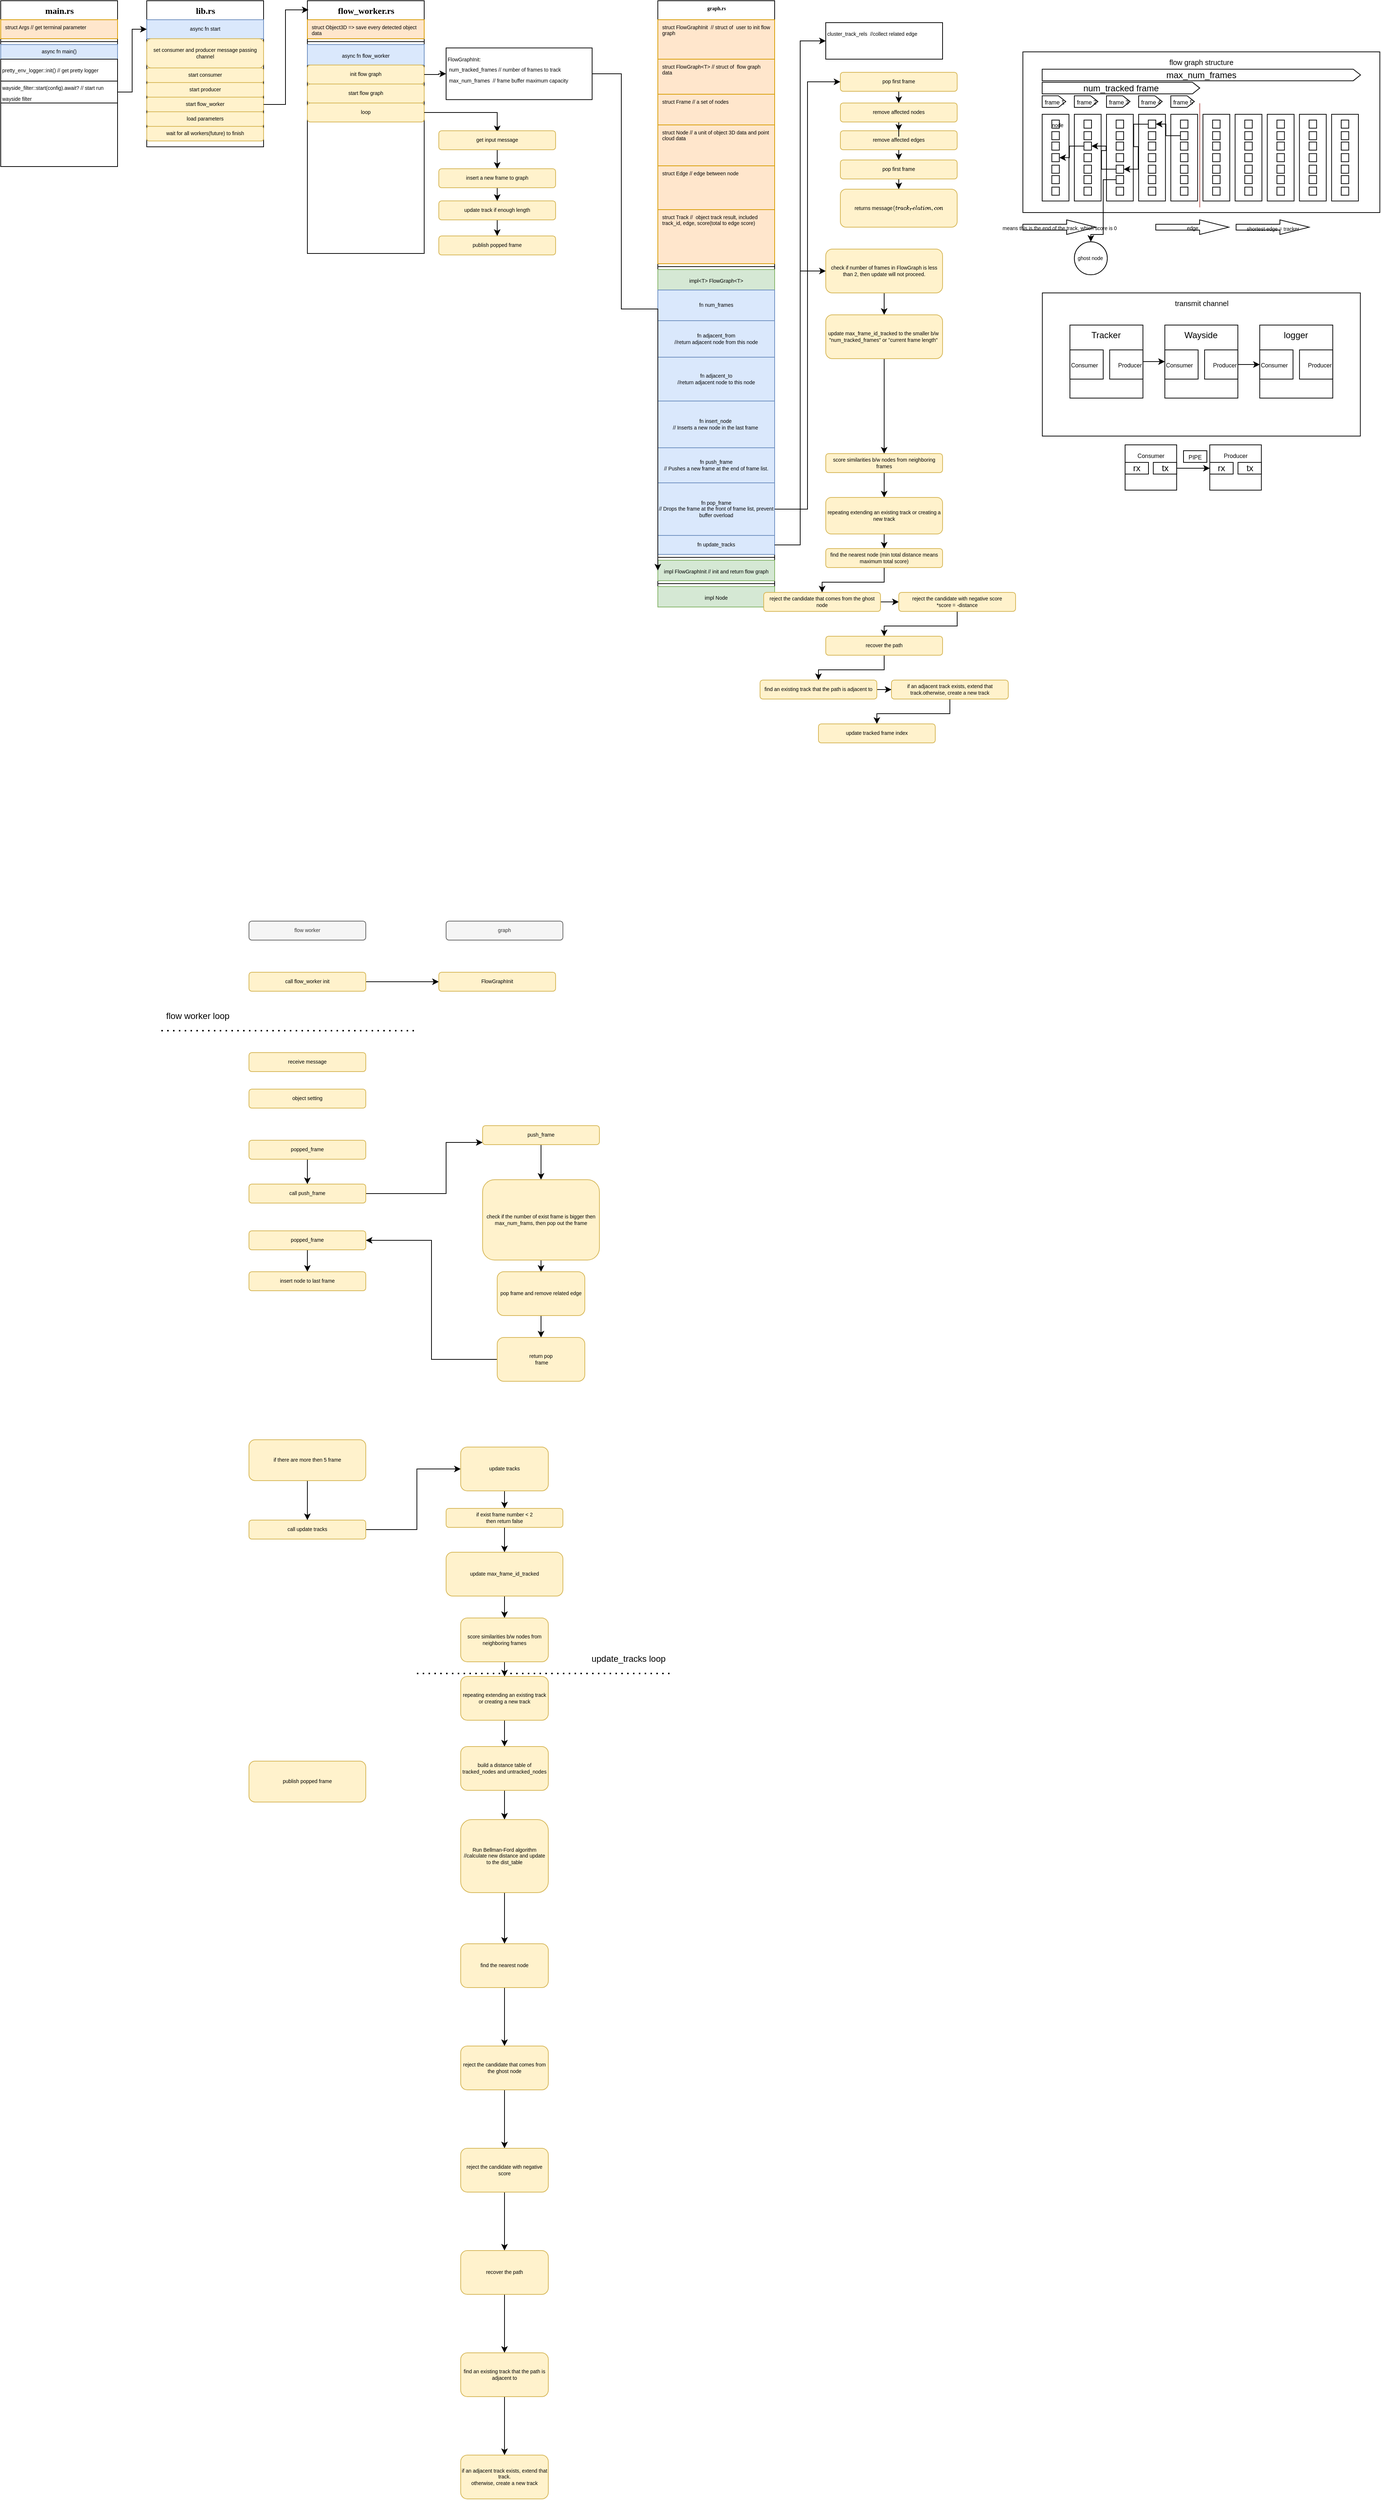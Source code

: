 <mxfile version="15.0.5" type="github">
  <diagram name="Page-1" id="9f46799a-70d6-7492-0946-bef42562c5a5">
    <mxGraphModel dx="2607" dy="1453" grid="1" gridSize="10" guides="1" tooltips="1" connect="1" arrows="1" fold="1" page="1" pageScale="1" pageWidth="1100" pageHeight="850" background="none" math="0" shadow="0">
      <root>
        <mxCell id="0" />
        <mxCell id="1" parent="0" />
        <mxCell id="78961159f06e98e8-17" value="&lt;font style=&quot;font-size: 12px&quot;&gt;main.rs&lt;/font&gt;" style="swimlane;html=1;fontStyle=1;align=center;verticalAlign=top;childLayout=stackLayout;horizontal=1;startSize=26;horizontalStack=0;resizeParent=1;resizeLast=0;collapsible=1;marginBottom=0;swimlaneFillColor=#ffffff;rounded=0;shadow=0;comic=0;labelBackgroundColor=none;strokeWidth=1;fillColor=none;fontFamily=Verdana;fontSize=7;" parent="1" vertex="1">
          <mxGeometry x="30" y="30" width="160" height="227" as="geometry" />
        </mxCell>
        <mxCell id="78961159f06e98e8-21" value="struct Args // get terminal parameter&amp;nbsp;" style="text;html=1;strokeColor=#d79b00;fillColor=#ffe6cc;align=left;verticalAlign=top;spacingLeft=4;spacingRight=4;whiteSpace=wrap;overflow=hidden;rotatable=0;points=[[0,0.5],[1,0.5]];portConstraint=eastwest;fontSize=7;" parent="78961159f06e98e8-17" vertex="1">
          <mxGeometry y="26" width="160" height="26" as="geometry" />
        </mxCell>
        <mxCell id="3UPYBKitPrsgGl5lzxsW-34" value="" style="line;html=1;strokeWidth=1;fillColor=none;align=left;verticalAlign=middle;spacingTop=-1;spacingLeft=3;spacingRight=3;rotatable=0;labelPosition=right;points=[];portConstraint=eastwest;fontSize=7;" parent="78961159f06e98e8-17" vertex="1">
          <mxGeometry y="52" width="160" height="8" as="geometry" />
        </mxCell>
        <mxCell id="3UPYBKitPrsgGl5lzxsW-35" value="async fn main()" style="text;html=1;strokeColor=#6c8ebf;fillColor=#dae8fc;align=center;verticalAlign=middle;spacingLeft=4;spacingRight=4;whiteSpace=wrap;overflow=hidden;rotatable=0;points=[[0,0.5],[1,0.5]];portConstraint=eastwest;fontSize=7;" parent="78961159f06e98e8-17" vertex="1">
          <mxGeometry y="60" width="160" height="20" as="geometry" />
        </mxCell>
        <mxCell id="29-Z4qrgR_D6u8nwP7Dn-55" value="&lt;font style=&quot;font-size: 7px&quot;&gt;pretty_env_logger::init() // get pretty logge&lt;/font&gt;&lt;span style=&quot;font-size: 7px&quot;&gt;r&lt;/span&gt;&lt;span style=&quot;font-family: &amp;#34;helvetica&amp;#34; ; font-size: 7px&quot;&gt;&lt;br&gt;&lt;/span&gt;" style="rounded=0;whiteSpace=wrap;html=1;align=left;verticalAlign=top;" parent="78961159f06e98e8-17" vertex="1">
          <mxGeometry y="80" width="160" height="30" as="geometry" />
        </mxCell>
        <mxCell id="29-Z4qrgR_D6u8nwP7Dn-56" value="&lt;span style=&quot;font-size: 7px&quot;&gt;wayside_filter::start(config).await?&amp;nbsp;// start run wayside filter&lt;/span&gt;&lt;span style=&quot;font-family: &amp;#34;helvetica&amp;#34; ; font-size: 7px&quot;&gt;&lt;br&gt;&lt;/span&gt;" style="rounded=0;whiteSpace=wrap;html=1;align=left;verticalAlign=middle;" parent="78961159f06e98e8-17" vertex="1">
          <mxGeometry y="110" width="160" height="30" as="geometry" />
        </mxCell>
        <mxCell id="3UPYBKitPrsgGl5lzxsW-1" value="&lt;font style=&quot;font-size: 12px&quot;&gt;lib.rs&lt;/font&gt;" style="swimlane;html=1;fontStyle=1;align=center;verticalAlign=top;childLayout=stackLayout;horizontal=1;startSize=26;horizontalStack=0;resizeParent=1;resizeLast=0;collapsible=1;marginBottom=0;swimlaneFillColor=#ffffff;rounded=0;shadow=0;comic=0;labelBackgroundColor=none;strokeWidth=1;fillColor=none;fontFamily=Verdana;fontSize=7;" parent="1" vertex="1">
          <mxGeometry x="230" y="30" width="160" height="200" as="geometry">
            <mxRectangle x="280" y="40" width="60" height="26" as="alternateBounds" />
          </mxGeometry>
        </mxCell>
        <mxCell id="3UPYBKitPrsgGl5lzxsW-37" value="async fn start" style="text;html=1;strokeColor=#6c8ebf;fillColor=#dae8fc;align=center;verticalAlign=middle;spacingLeft=4;spacingRight=4;whiteSpace=wrap;overflow=hidden;rotatable=0;points=[[0,0.5],[1,0.5]];portConstraint=eastwest;fontSize=7;" parent="3UPYBKitPrsgGl5lzxsW-1" vertex="1">
          <mxGeometry y="26" width="160" height="26" as="geometry" />
        </mxCell>
        <mxCell id="3UPYBKitPrsgGl5lzxsW-42" value="set consumer and producer message passing channel" style="rounded=1;whiteSpace=wrap;html=1;shadow=0;fontSize=7;align=center;verticalAlign=middle;fillColor=#fff2cc;strokeColor=#d6b656;" parent="3UPYBKitPrsgGl5lzxsW-1" vertex="1">
          <mxGeometry y="52" width="160" height="40" as="geometry" />
        </mxCell>
        <mxCell id="3UPYBKitPrsgGl5lzxsW-44" value="start consumer" style="rounded=1;whiteSpace=wrap;html=1;shadow=0;fontSize=7;align=center;verticalAlign=middle;fillColor=#fff2cc;strokeColor=#d6b656;" parent="3UPYBKitPrsgGl5lzxsW-1" vertex="1">
          <mxGeometry y="92" width="160" height="20" as="geometry" />
        </mxCell>
        <mxCell id="3UPYBKitPrsgGl5lzxsW-45" value="start producer" style="rounded=1;whiteSpace=wrap;html=1;shadow=0;fontSize=7;align=center;verticalAlign=middle;fillColor=#fff2cc;strokeColor=#d6b656;" parent="3UPYBKitPrsgGl5lzxsW-1" vertex="1">
          <mxGeometry y="112" width="160" height="20" as="geometry" />
        </mxCell>
        <mxCell id="3UPYBKitPrsgGl5lzxsW-48" value="start flow_worker" style="rounded=1;whiteSpace=wrap;html=1;shadow=0;fontSize=7;align=center;verticalAlign=middle;fillColor=#fff2cc;strokeColor=#d6b656;" parent="3UPYBKitPrsgGl5lzxsW-1" vertex="1">
          <mxGeometry y="132" width="160" height="20" as="geometry" />
        </mxCell>
        <mxCell id="3UPYBKitPrsgGl5lzxsW-50" value="load parameters" style="rounded=1;whiteSpace=wrap;html=1;shadow=0;fontSize=7;align=center;verticalAlign=middle;fillColor=#fff2cc;strokeColor=#d6b656;" parent="3UPYBKitPrsgGl5lzxsW-1" vertex="1">
          <mxGeometry y="152" width="160" height="20" as="geometry" />
        </mxCell>
        <mxCell id="3UPYBKitPrsgGl5lzxsW-52" value="wait for all workers(future) to finish" style="rounded=1;whiteSpace=wrap;html=1;shadow=0;fontSize=7;align=center;verticalAlign=middle;fillColor=#fff2cc;strokeColor=#d6b656;" parent="3UPYBKitPrsgGl5lzxsW-1" vertex="1">
          <mxGeometry y="172" width="160" height="20" as="geometry" />
        </mxCell>
        <mxCell id="3UPYBKitPrsgGl5lzxsW-10" value="graph.rs&lt;br style=&quot;font-size: 7px;&quot;&gt;" style="swimlane;html=1;fontStyle=1;align=center;verticalAlign=top;childLayout=stackLayout;horizontal=1;startSize=26;horizontalStack=0;resizeParent=1;resizeLast=0;collapsible=1;marginBottom=0;swimlaneFillColor=#ffffff;rounded=0;shadow=0;comic=0;labelBackgroundColor=none;strokeWidth=1;fillColor=none;fontFamily=Verdana;fontSize=7;" parent="1" vertex="1">
          <mxGeometry x="930" y="30" width="160" height="830" as="geometry" />
        </mxCell>
        <mxCell id="29-Z4qrgR_D6u8nwP7Dn-36" value="struct FlowGraphInit&amp;nbsp; // struct of&amp;nbsp; user to init flow graph" style="text;html=1;strokeColor=#d79b00;fillColor=#ffe6cc;align=left;verticalAlign=top;spacingLeft=4;spacingRight=4;whiteSpace=wrap;overflow=hidden;rotatable=0;points=[[0,0.5],[1,0.5]];portConstraint=eastwest;fontSize=7;" parent="3UPYBKitPrsgGl5lzxsW-10" vertex="1">
          <mxGeometry y="26" width="160" height="54" as="geometry" />
        </mxCell>
        <mxCell id="29-Z4qrgR_D6u8nwP7Dn-35" value="struct FlowGraph&amp;lt;T&amp;gt; // struct of&amp;nbsp; flow graph data" style="text;html=1;strokeColor=#d79b00;fillColor=#ffe6cc;align=left;verticalAlign=top;spacingLeft=4;spacingRight=4;whiteSpace=wrap;overflow=hidden;rotatable=0;points=[[0,0.5],[1,0.5]];portConstraint=eastwest;fontSize=7;" parent="3UPYBKitPrsgGl5lzxsW-10" vertex="1">
          <mxGeometry y="80" width="160" height="48" as="geometry" />
        </mxCell>
        <mxCell id="29-Z4qrgR_D6u8nwP7Dn-37" value="struct Frame // a set of nodes" style="text;html=1;strokeColor=#d79b00;fillColor=#ffe6cc;align=left;verticalAlign=top;spacingLeft=4;spacingRight=4;whiteSpace=wrap;overflow=hidden;rotatable=0;points=[[0,0.5],[1,0.5]];portConstraint=eastwest;fontSize=7;" parent="3UPYBKitPrsgGl5lzxsW-10" vertex="1">
          <mxGeometry y="128" width="160" height="42" as="geometry" />
        </mxCell>
        <mxCell id="29-Z4qrgR_D6u8nwP7Dn-38" value="struct Node // a unit of object 3D data and point cloud data&amp;nbsp;" style="text;html=1;strokeColor=#d79b00;fillColor=#ffe6cc;align=left;verticalAlign=top;spacingLeft=4;spacingRight=4;whiteSpace=wrap;overflow=hidden;rotatable=0;points=[[0,0.5],[1,0.5]];portConstraint=eastwest;fontSize=7;" parent="3UPYBKitPrsgGl5lzxsW-10" vertex="1">
          <mxGeometry y="170" width="160" height="56" as="geometry" />
        </mxCell>
        <mxCell id="29-Z4qrgR_D6u8nwP7Dn-39" value="struct Edge // edge between node" style="text;html=1;strokeColor=#d79b00;fillColor=#ffe6cc;align=left;verticalAlign=top;spacingLeft=4;spacingRight=4;whiteSpace=wrap;overflow=hidden;rotatable=0;points=[[0,0.5],[1,0.5]];portConstraint=eastwest;fontSize=7;" parent="3UPYBKitPrsgGl5lzxsW-10" vertex="1">
          <mxGeometry y="226" width="160" height="60" as="geometry" />
        </mxCell>
        <mxCell id="29-Z4qrgR_D6u8nwP7Dn-40" value="struct Track //&amp;nbsp; object track result, included track_id, edge, score(total to edge score)&lt;br&gt;&amp;nbsp;&amp;nbsp;" style="text;html=1;strokeColor=#d79b00;fillColor=#ffe6cc;align=left;verticalAlign=top;spacingLeft=4;spacingRight=4;whiteSpace=wrap;overflow=hidden;rotatable=0;points=[[0,0.5],[1,0.5]];portConstraint=eastwest;fontSize=7;" parent="3UPYBKitPrsgGl5lzxsW-10" vertex="1">
          <mxGeometry y="286" width="160" height="74" as="geometry" />
        </mxCell>
        <mxCell id="29-Z4qrgR_D6u8nwP7Dn-43" value="" style="line;html=1;strokeWidth=1;fillColor=none;align=left;verticalAlign=middle;spacingTop=-1;spacingLeft=3;spacingRight=3;rotatable=0;labelPosition=right;points=[];portConstraint=eastwest;fontSize=7;" parent="3UPYBKitPrsgGl5lzxsW-10" vertex="1">
          <mxGeometry y="360" width="160" height="8" as="geometry" />
        </mxCell>
        <mxCell id="29-Z4qrgR_D6u8nwP7Dn-41" value="&lt;div style=&quot;text-align: left&quot;&gt;&lt;span style=&quot;font-size: 7px&quot;&gt;impl&amp;lt;T&amp;gt; FlowGraph&amp;lt;T&amp;gt;&lt;/span&gt;&lt;/div&gt;" style="rounded=0;whiteSpace=wrap;html=1;fillColor=#d5e8d4;strokeColor=#82b366;" parent="3UPYBKitPrsgGl5lzxsW-10" vertex="1">
          <mxGeometry y="368" width="160" height="28" as="geometry" />
        </mxCell>
        <mxCell id="29-Z4qrgR_D6u8nwP7Dn-46" value="fn num_frames" style="rounded=1;whiteSpace=wrap;html=1;shadow=0;fontSize=7;align=center;verticalAlign=middle;fillColor=#dae8fc;strokeColor=#6c8ebf;arcSize=0;" parent="3UPYBKitPrsgGl5lzxsW-10" vertex="1">
          <mxGeometry y="396" width="160" height="42" as="geometry" />
        </mxCell>
        <mxCell id="29-Z4qrgR_D6u8nwP7Dn-47" value="fn&amp;nbsp;adjacent_from &lt;br&gt;//return adjacent node from this node" style="rounded=1;whiteSpace=wrap;html=1;shadow=0;fontSize=7;align=center;verticalAlign=middle;fillColor=#dae8fc;strokeColor=#6c8ebf;arcSize=0;" parent="3UPYBKitPrsgGl5lzxsW-10" vertex="1">
          <mxGeometry y="438" width="160" height="50" as="geometry" />
        </mxCell>
        <mxCell id="29-Z4qrgR_D6u8nwP7Dn-48" value="fn&amp;nbsp;adjacent_to &lt;br&gt;//return adjacent node to this node" style="rounded=1;whiteSpace=wrap;html=1;shadow=0;fontSize=7;align=center;verticalAlign=middle;fillColor=#dae8fc;strokeColor=#6c8ebf;arcSize=0;" parent="3UPYBKitPrsgGl5lzxsW-10" vertex="1">
          <mxGeometry y="488" width="160" height="60" as="geometry" />
        </mxCell>
        <mxCell id="29-Z4qrgR_D6u8nwP7Dn-49" value="fn insert_node&amp;nbsp;&lt;br&gt;// Inserts a new node in the last frame&amp;nbsp;" style="rounded=1;whiteSpace=wrap;html=1;shadow=0;fontSize=7;align=center;verticalAlign=middle;fillColor=#dae8fc;strokeColor=#6c8ebf;arcSize=0;" parent="3UPYBKitPrsgGl5lzxsW-10" vertex="1">
          <mxGeometry y="548" width="160" height="64" as="geometry" />
        </mxCell>
        <mxCell id="29-Z4qrgR_D6u8nwP7Dn-50" value="fn push_frame&lt;br&gt;// Pushes a new frame at the end of frame list." style="rounded=1;whiteSpace=wrap;html=1;shadow=0;fontSize=7;align=center;verticalAlign=middle;fillColor=#dae8fc;strokeColor=#6c8ebf;arcSize=0;" parent="3UPYBKitPrsgGl5lzxsW-10" vertex="1">
          <mxGeometry y="612" width="160" height="48" as="geometry" />
        </mxCell>
        <mxCell id="29-Z4qrgR_D6u8nwP7Dn-51" value="fn pop_frame&lt;br&gt;// Drops the frame at the front of frame list, prevent buffer overload" style="rounded=1;whiteSpace=wrap;html=1;shadow=0;fontSize=7;align=center;verticalAlign=middle;fillColor=#dae8fc;strokeColor=#6c8ebf;arcSize=0;" parent="3UPYBKitPrsgGl5lzxsW-10" vertex="1">
          <mxGeometry y="660" width="160" height="72" as="geometry" />
        </mxCell>
        <mxCell id="29-Z4qrgR_D6u8nwP7Dn-52" value="fn update_tracks" style="rounded=1;whiteSpace=wrap;html=1;shadow=0;fontSize=7;align=center;verticalAlign=middle;fillColor=#dae8fc;strokeColor=#6c8ebf;arcSize=0;" parent="3UPYBKitPrsgGl5lzxsW-10" vertex="1">
          <mxGeometry y="732" width="160" height="26" as="geometry" />
        </mxCell>
        <mxCell id="29-Z4qrgR_D6u8nwP7Dn-53" value="" style="line;html=1;strokeWidth=1;fillColor=none;align=left;verticalAlign=middle;spacingTop=-1;spacingLeft=3;spacingRight=3;rotatable=0;labelPosition=right;points=[];portConstraint=eastwest;fontSize=7;" parent="3UPYBKitPrsgGl5lzxsW-10" vertex="1">
          <mxGeometry y="758" width="160" height="8" as="geometry" />
        </mxCell>
        <mxCell id="29-Z4qrgR_D6u8nwP7Dn-28" value="&lt;span style=&quot;font-size: 7px ; text-align: left&quot;&gt;impl FlowGraphInit // init and return flow graph&lt;/span&gt;" style="rounded=0;whiteSpace=wrap;html=1;fillColor=#d5e8d4;strokeColor=#82b366;" parent="3UPYBKitPrsgGl5lzxsW-10" vertex="1">
          <mxGeometry y="766" width="160" height="28" as="geometry" />
        </mxCell>
        <mxCell id="dE1hlOdc9wPIQpugkxxg-1" value="" style="line;html=1;strokeWidth=1;fillColor=none;align=left;verticalAlign=middle;spacingTop=-1;spacingLeft=3;spacingRight=3;rotatable=0;labelPosition=right;points=[];portConstraint=eastwest;fontSize=7;" parent="3UPYBKitPrsgGl5lzxsW-10" vertex="1">
          <mxGeometry y="794" width="160" height="8" as="geometry" />
        </mxCell>
        <mxCell id="29-Z4qrgR_D6u8nwP7Dn-54" value="&lt;div style=&quot;text-align: left&quot;&gt;&lt;span style=&quot;font-size: 7px&quot;&gt;impl Node&lt;/span&gt;&lt;br&gt;&lt;/div&gt;" style="rounded=0;whiteSpace=wrap;html=1;fillColor=#d5e8d4;strokeColor=#82b366;" parent="3UPYBKitPrsgGl5lzxsW-10" vertex="1">
          <mxGeometry y="802" width="160" height="28" as="geometry" />
        </mxCell>
        <mxCell id="3UPYBKitPrsgGl5lzxsW-19" value="&lt;font style=&quot;font-size: 12px&quot;&gt;flow_worker.rs&lt;/font&gt;" style="swimlane;html=1;fontStyle=1;align=center;verticalAlign=top;childLayout=stackLayout;horizontal=1;startSize=26;horizontalStack=0;resizeParent=1;resizeLast=0;collapsible=1;marginBottom=0;swimlaneFillColor=#ffffff;rounded=0;shadow=0;comic=0;labelBackgroundColor=none;strokeWidth=1;fillColor=none;fontFamily=Verdana;fontSize=7;" parent="1" vertex="1">
          <mxGeometry x="450" y="30" width="160" height="346" as="geometry">
            <mxRectangle x="580" y="40" width="110" height="26" as="alternateBounds" />
          </mxGeometry>
        </mxCell>
        <mxCell id="3UPYBKitPrsgGl5lzxsW-20" value="struct Object3D =&amp;gt; save every detected object data" style="text;html=1;strokeColor=#d79b00;fillColor=#ffe6cc;align=left;verticalAlign=top;spacingLeft=4;spacingRight=4;whiteSpace=wrap;overflow=hidden;rotatable=0;points=[[0,0.5],[1,0.5]];portConstraint=eastwest;fontSize=7;" parent="3UPYBKitPrsgGl5lzxsW-19" vertex="1">
          <mxGeometry y="26" width="160" height="26" as="geometry" />
        </mxCell>
        <mxCell id="29-Z4qrgR_D6u8nwP7Dn-44" value="" style="line;html=1;strokeWidth=1;fillColor=none;align=left;verticalAlign=middle;spacingTop=-1;spacingLeft=3;spacingRight=3;rotatable=0;labelPosition=right;points=[];portConstraint=eastwest;fontSize=7;" parent="3UPYBKitPrsgGl5lzxsW-19" vertex="1">
          <mxGeometry y="52" width="160" height="8" as="geometry" />
        </mxCell>
        <mxCell id="29-Z4qrgR_D6u8nwP7Dn-22" value="&lt;span style=&quot;font-size: 7px&quot;&gt;async fn&amp;nbsp;&lt;/span&gt;&lt;span style=&quot;font-family: &amp;#34;helvetica&amp;#34; ; font-size: 7px&quot;&gt;flow_worker&lt;/span&gt;" style="rounded=0;whiteSpace=wrap;html=1;fillColor=#dae8fc;strokeColor=#6c8ebf;" parent="3UPYBKitPrsgGl5lzxsW-19" vertex="1">
          <mxGeometry y="60" width="160" height="28" as="geometry" />
        </mxCell>
        <mxCell id="3UPYBKitPrsgGl5lzxsW-65" value="init flow graph" style="rounded=1;whiteSpace=wrap;html=1;shadow=0;fontSize=7;align=center;verticalAlign=middle;fillColor=#fff2cc;strokeColor=#d6b656;" parent="3UPYBKitPrsgGl5lzxsW-19" vertex="1">
          <mxGeometry y="88" width="160" height="26" as="geometry" />
        </mxCell>
        <mxCell id="3UPYBKitPrsgGl5lzxsW-58" value="start flow graph" style="rounded=1;whiteSpace=wrap;html=1;shadow=0;fontSize=7;align=center;verticalAlign=middle;fillColor=#fff2cc;strokeColor=#d6b656;" parent="3UPYBKitPrsgGl5lzxsW-19" vertex="1">
          <mxGeometry y="114" width="160" height="26" as="geometry" />
        </mxCell>
        <mxCell id="dE1hlOdc9wPIQpugkxxg-189" value="loop" style="rounded=1;whiteSpace=wrap;html=1;shadow=0;fontSize=7;align=center;verticalAlign=middle;fillColor=#fff2cc;strokeColor=#d6b656;" parent="3UPYBKitPrsgGl5lzxsW-19" vertex="1">
          <mxGeometry y="140" width="160" height="26" as="geometry" />
        </mxCell>
        <mxCell id="3UPYBKitPrsgGl5lzxsW-39" style="edgeStyle=orthogonalEdgeStyle;rounded=0;orthogonalLoop=1;jettySize=auto;html=1;exitX=1;exitY=0.5;exitDx=0;exitDy=0;entryX=0;entryY=0.5;entryDx=0;entryDy=0;fontSize=7;" parent="1" source="29-Z4qrgR_D6u8nwP7Dn-56" target="3UPYBKitPrsgGl5lzxsW-37" edge="1">
          <mxGeometry relative="1" as="geometry">
            <mxPoint x="220" y="237.0" as="sourcePoint" />
          </mxGeometry>
        </mxCell>
        <mxCell id="3UPYBKitPrsgGl5lzxsW-55" style="edgeStyle=orthogonalEdgeStyle;rounded=0;orthogonalLoop=1;jettySize=auto;html=1;entryX=0.01;entryY=0.036;entryDx=0;entryDy=0;entryPerimeter=0;fontSize=7;" parent="1" source="3UPYBKitPrsgGl5lzxsW-48" target="3UPYBKitPrsgGl5lzxsW-19" edge="1">
          <mxGeometry relative="1" as="geometry" />
        </mxCell>
        <mxCell id="29-Z4qrgR_D6u8nwP7Dn-29" style="edgeStyle=orthogonalEdgeStyle;rounded=0;orthogonalLoop=1;jettySize=auto;html=1;exitX=1;exitY=0.5;exitDx=0;exitDy=0;entryX=0;entryY=0.5;entryDx=0;entryDy=0;" parent="1" source="29-Z4qrgR_D6u8nwP7Dn-24" target="29-Z4qrgR_D6u8nwP7Dn-28" edge="1">
          <mxGeometry relative="1" as="geometry">
            <Array as="points">
              <mxPoint x="880" y="130" />
              <mxPoint x="880" y="452" />
            </Array>
          </mxGeometry>
        </mxCell>
        <mxCell id="29-Z4qrgR_D6u8nwP7Dn-24" value="&lt;font face=&quot;helvetica&quot;&gt;&lt;span style=&quot;font-size: 7px&quot;&gt;FlowGraphInit:&lt;/span&gt;&lt;/font&gt;&lt;br&gt;&lt;font face=&quot;helvetica&quot;&gt;&lt;span style=&quot;font-size: 7px&quot;&gt;&lt;span style=&quot;white-space: pre&quot;&gt; &lt;/span&gt;num_tracked_frames // number of frames to track&amp;nbsp;&lt;/span&gt;&lt;/font&gt;&lt;br&gt;&lt;span style=&quot;font-family: &amp;#34;helvetica&amp;#34; ; font-size: 7px&quot;&gt;&lt;span style=&quot;white-space: pre&quot;&gt; &lt;/span&gt;max_num_frames&amp;nbsp; // frame buffer maximum capacity&lt;/span&gt;&lt;span style=&quot;font-family: &amp;#34;helvetica&amp;#34; ; font-size: 7px&quot;&gt;&lt;br&gt;&lt;/span&gt;" style="rounded=0;whiteSpace=wrap;html=1;align=left;verticalAlign=top;" parent="1" vertex="1">
          <mxGeometry x="640" y="94.63" width="200" height="70.75" as="geometry" />
        </mxCell>
        <mxCell id="29-Z4qrgR_D6u8nwP7Dn-27" style="edgeStyle=orthogonalEdgeStyle;rounded=0;orthogonalLoop=1;jettySize=auto;html=1;" parent="1" source="3UPYBKitPrsgGl5lzxsW-65" target="29-Z4qrgR_D6u8nwP7Dn-24" edge="1">
          <mxGeometry relative="1" as="geometry" />
        </mxCell>
        <mxCell id="dE1hlOdc9wPIQpugkxxg-11" style="edgeStyle=orthogonalEdgeStyle;rounded=0;orthogonalLoop=1;jettySize=auto;html=1;" parent="1" source="dE1hlOdc9wPIQpugkxxg-2" target="dE1hlOdc9wPIQpugkxxg-5" edge="1">
          <mxGeometry relative="1" as="geometry" />
        </mxCell>
        <mxCell id="dE1hlOdc9wPIQpugkxxg-2" value="pop first frame" style="rounded=1;whiteSpace=wrap;html=1;shadow=0;fontSize=7;align=center;verticalAlign=middle;fillColor=#fff2cc;strokeColor=#d6b656;" parent="1" vertex="1">
          <mxGeometry x="1180" y="128" width="160" height="26" as="geometry" />
        </mxCell>
        <mxCell id="dE1hlOdc9wPIQpugkxxg-3" style="edgeStyle=orthogonalEdgeStyle;rounded=0;orthogonalLoop=1;jettySize=auto;html=1;entryX=0;entryY=0.5;entryDx=0;entryDy=0;" parent="1" source="29-Z4qrgR_D6u8nwP7Dn-51" target="dE1hlOdc9wPIQpugkxxg-2" edge="1">
          <mxGeometry relative="1" as="geometry" />
        </mxCell>
        <mxCell id="dE1hlOdc9wPIQpugkxxg-13" style="edgeStyle=orthogonalEdgeStyle;rounded=0;orthogonalLoop=1;jettySize=auto;html=1;entryX=0.5;entryY=0;entryDx=0;entryDy=0;" parent="1" source="dE1hlOdc9wPIQpugkxxg-4" target="dE1hlOdc9wPIQpugkxxg-6" edge="1">
          <mxGeometry relative="1" as="geometry" />
        </mxCell>
        <mxCell id="dE1hlOdc9wPIQpugkxxg-4" value="remove affected edges" style="rounded=1;whiteSpace=wrap;html=1;shadow=0;fontSize=7;align=center;verticalAlign=middle;fillColor=#fff2cc;strokeColor=#d6b656;" parent="1" vertex="1">
          <mxGeometry x="1180" y="208" width="160" height="26" as="geometry" />
        </mxCell>
        <mxCell id="dE1hlOdc9wPIQpugkxxg-15" style="edgeStyle=orthogonalEdgeStyle;rounded=0;orthogonalLoop=1;jettySize=auto;html=1;entryX=0.5;entryY=0;entryDx=0;entryDy=0;" parent="1" source="dE1hlOdc9wPIQpugkxxg-5" target="dE1hlOdc9wPIQpugkxxg-4" edge="1">
          <mxGeometry relative="1" as="geometry" />
        </mxCell>
        <mxCell id="dE1hlOdc9wPIQpugkxxg-5" value="remove affected nodes" style="rounded=1;whiteSpace=wrap;html=1;shadow=0;fontSize=7;align=center;verticalAlign=middle;fillColor=#fff2cc;strokeColor=#d6b656;" parent="1" vertex="1">
          <mxGeometry x="1180" y="170" width="160" height="26" as="geometry" />
        </mxCell>
        <mxCell id="dE1hlOdc9wPIQpugkxxg-14" style="edgeStyle=orthogonalEdgeStyle;rounded=0;orthogonalLoop=1;jettySize=auto;html=1;entryX=0.5;entryY=0;entryDx=0;entryDy=0;" parent="1" source="dE1hlOdc9wPIQpugkxxg-6" target="dE1hlOdc9wPIQpugkxxg-10" edge="1">
          <mxGeometry relative="1" as="geometry" />
        </mxCell>
        <mxCell id="dE1hlOdc9wPIQpugkxxg-6" value="pop first frame" style="rounded=1;whiteSpace=wrap;html=1;shadow=0;fontSize=7;align=center;verticalAlign=middle;fillColor=#fff2cc;strokeColor=#d6b656;" parent="1" vertex="1">
          <mxGeometry x="1180" y="248" width="160" height="26" as="geometry" />
        </mxCell>
        <mxCell id="dE1hlOdc9wPIQpugkxxg-7" value="&lt;font style=&quot;font-size: 7px&quot;&gt;cluster_track_rels&amp;nbsp; //collect related edge&lt;/font&gt;" style="rounded=0;whiteSpace=wrap;html=1;align=left;verticalAlign=top;" parent="1" vertex="1">
          <mxGeometry x="1160" y="60" width="160" height="50" as="geometry" />
        </mxCell>
        <mxCell id="dE1hlOdc9wPIQpugkxxg-9" style="edgeStyle=orthogonalEdgeStyle;rounded=0;orthogonalLoop=1;jettySize=auto;html=1;entryX=0;entryY=0.5;entryDx=0;entryDy=0;" parent="1" source="29-Z4qrgR_D6u8nwP7Dn-51" target="dE1hlOdc9wPIQpugkxxg-7" edge="1">
          <mxGeometry relative="1" as="geometry" />
        </mxCell>
        <mxCell id="dE1hlOdc9wPIQpugkxxg-10" value="&lt;div&gt;returns message&lt;span&gt;`(track_relation, context)`&lt;/span&gt;&lt;/div&gt;" style="rounded=1;whiteSpace=wrap;html=1;shadow=0;fontSize=7;align=center;verticalAlign=middle;fillColor=#fff2cc;strokeColor=#d6b656;" parent="1" vertex="1">
          <mxGeometry x="1180" y="288" width="160" height="52" as="geometry" />
        </mxCell>
        <mxCell id="dE1hlOdc9wPIQpugkxxg-21" style="edgeStyle=orthogonalEdgeStyle;rounded=0;orthogonalLoop=1;jettySize=auto;html=1;entryX=0.5;entryY=0;entryDx=0;entryDy=0;" parent="1" source="dE1hlOdc9wPIQpugkxxg-17" target="dE1hlOdc9wPIQpugkxxg-19" edge="1">
          <mxGeometry relative="1" as="geometry" />
        </mxCell>
        <mxCell id="dE1hlOdc9wPIQpugkxxg-17" value="check if number of frames in FlowGraph is less than 2, then update will not proceed." style="rounded=1;whiteSpace=wrap;html=1;shadow=0;fontSize=7;align=center;verticalAlign=middle;fillColor=#fff2cc;strokeColor=#d6b656;" parent="1" vertex="1">
          <mxGeometry x="1160" y="370" width="160" height="60" as="geometry" />
        </mxCell>
        <mxCell id="dE1hlOdc9wPIQpugkxxg-18" style="edgeStyle=orthogonalEdgeStyle;rounded=0;orthogonalLoop=1;jettySize=auto;html=1;entryX=0;entryY=0.5;entryDx=0;entryDy=0;" parent="1" source="29-Z4qrgR_D6u8nwP7Dn-52" target="dE1hlOdc9wPIQpugkxxg-17" edge="1">
          <mxGeometry relative="1" as="geometry" />
        </mxCell>
        <mxCell id="dE1hlOdc9wPIQpugkxxg-22" style="edgeStyle=orthogonalEdgeStyle;rounded=0;orthogonalLoop=1;jettySize=auto;html=1;entryX=0.5;entryY=0;entryDx=0;entryDy=0;" parent="1" source="dE1hlOdc9wPIQpugkxxg-19" target="dE1hlOdc9wPIQpugkxxg-20" edge="1">
          <mxGeometry relative="1" as="geometry" />
        </mxCell>
        <mxCell id="dE1hlOdc9wPIQpugkxxg-19" value="update&amp;nbsp;max_frame_id_tracked to the smaller b/w&amp;nbsp; &quot;num_tracked_frames&quot; or &quot;current frame length&quot;&amp;nbsp;" style="rounded=1;whiteSpace=wrap;html=1;shadow=0;fontSize=7;align=center;verticalAlign=middle;fillColor=#fff2cc;strokeColor=#d6b656;" parent="1" vertex="1">
          <mxGeometry x="1160" y="460" width="160" height="60" as="geometry" />
        </mxCell>
        <mxCell id="dE1hlOdc9wPIQpugkxxg-25" style="edgeStyle=orthogonalEdgeStyle;rounded=0;orthogonalLoop=1;jettySize=auto;html=1;entryX=0.5;entryY=0;entryDx=0;entryDy=0;" parent="1" source="dE1hlOdc9wPIQpugkxxg-20" target="dE1hlOdc9wPIQpugkxxg-23" edge="1">
          <mxGeometry relative="1" as="geometry" />
        </mxCell>
        <mxCell id="dE1hlOdc9wPIQpugkxxg-20" value="score similarities b/w nodes from neighboring frames" style="rounded=1;whiteSpace=wrap;html=1;shadow=0;fontSize=7;align=center;verticalAlign=middle;fillColor=#fff2cc;strokeColor=#d6b656;" parent="1" vertex="1">
          <mxGeometry x="1160" y="650" width="160" height="26" as="geometry" />
        </mxCell>
        <mxCell id="dE1hlOdc9wPIQpugkxxg-27" style="edgeStyle=orthogonalEdgeStyle;rounded=0;orthogonalLoop=1;jettySize=auto;html=1;entryX=0.5;entryY=0;entryDx=0;entryDy=0;" parent="1" source="dE1hlOdc9wPIQpugkxxg-23" target="dE1hlOdc9wPIQpugkxxg-26" edge="1">
          <mxGeometry relative="1" as="geometry" />
        </mxCell>
        <mxCell id="dE1hlOdc9wPIQpugkxxg-23" value="repeating extending an existing track or creating a new track" style="rounded=1;whiteSpace=wrap;html=1;shadow=0;fontSize=7;align=center;verticalAlign=middle;fillColor=#fff2cc;strokeColor=#d6b656;" parent="1" vertex="1">
          <mxGeometry x="1160" y="710" width="160" height="50" as="geometry" />
        </mxCell>
        <mxCell id="dE1hlOdc9wPIQpugkxxg-30" style="edgeStyle=orthogonalEdgeStyle;rounded=0;orthogonalLoop=1;jettySize=auto;html=1;entryX=0.5;entryY=0;entryDx=0;entryDy=0;" parent="1" source="dE1hlOdc9wPIQpugkxxg-26" target="dE1hlOdc9wPIQpugkxxg-28" edge="1">
          <mxGeometry relative="1" as="geometry" />
        </mxCell>
        <mxCell id="dE1hlOdc9wPIQpugkxxg-26" value="find the nearest node (min total distance means maximum total score)" style="rounded=1;whiteSpace=wrap;html=1;shadow=0;fontSize=7;align=center;verticalAlign=middle;fillColor=#fff2cc;strokeColor=#d6b656;" parent="1" vertex="1">
          <mxGeometry x="1160" y="780" width="160" height="26" as="geometry" />
        </mxCell>
        <mxCell id="dE1hlOdc9wPIQpugkxxg-32" style="edgeStyle=orthogonalEdgeStyle;rounded=0;orthogonalLoop=1;jettySize=auto;html=1;entryX=0;entryY=0.5;entryDx=0;entryDy=0;" parent="1" source="dE1hlOdc9wPIQpugkxxg-28" target="dE1hlOdc9wPIQpugkxxg-29" edge="1">
          <mxGeometry relative="1" as="geometry" />
        </mxCell>
        <mxCell id="dE1hlOdc9wPIQpugkxxg-28" value="reject the candidate that comes from the ghost node" style="rounded=1;whiteSpace=wrap;html=1;shadow=0;fontSize=7;align=center;verticalAlign=middle;fillColor=#fff2cc;strokeColor=#d6b656;" parent="1" vertex="1">
          <mxGeometry x="1075" y="840" width="160" height="26" as="geometry" />
        </mxCell>
        <mxCell id="dE1hlOdc9wPIQpugkxxg-34" style="edgeStyle=orthogonalEdgeStyle;rounded=0;orthogonalLoop=1;jettySize=auto;html=1;entryX=0.5;entryY=0;entryDx=0;entryDy=0;" parent="1" source="dE1hlOdc9wPIQpugkxxg-29" target="dE1hlOdc9wPIQpugkxxg-33" edge="1">
          <mxGeometry relative="1" as="geometry" />
        </mxCell>
        <mxCell id="dE1hlOdc9wPIQpugkxxg-29" value="reject the candidate with negative score&lt;br&gt;*score = -distance" style="rounded=1;whiteSpace=wrap;html=1;shadow=0;fontSize=7;align=center;verticalAlign=middle;fillColor=#fff2cc;strokeColor=#d6b656;" parent="1" vertex="1">
          <mxGeometry x="1260" y="840" width="160" height="26" as="geometry" />
        </mxCell>
        <mxCell id="dE1hlOdc9wPIQpugkxxg-36" style="edgeStyle=orthogonalEdgeStyle;rounded=0;orthogonalLoop=1;jettySize=auto;html=1;entryX=0.5;entryY=0;entryDx=0;entryDy=0;" parent="1" source="dE1hlOdc9wPIQpugkxxg-33" target="dE1hlOdc9wPIQpugkxxg-35" edge="1">
          <mxGeometry relative="1" as="geometry" />
        </mxCell>
        <mxCell id="dE1hlOdc9wPIQpugkxxg-33" value="recover the path" style="rounded=1;whiteSpace=wrap;html=1;shadow=0;fontSize=7;align=center;verticalAlign=middle;fillColor=#fff2cc;strokeColor=#d6b656;" parent="1" vertex="1">
          <mxGeometry x="1160" y="900" width="160" height="26" as="geometry" />
        </mxCell>
        <mxCell id="dE1hlOdc9wPIQpugkxxg-38" style="edgeStyle=orthogonalEdgeStyle;rounded=0;orthogonalLoop=1;jettySize=auto;html=1;entryX=0;entryY=0.5;entryDx=0;entryDy=0;" parent="1" source="dE1hlOdc9wPIQpugkxxg-35" target="dE1hlOdc9wPIQpugkxxg-37" edge="1">
          <mxGeometry relative="1" as="geometry" />
        </mxCell>
        <mxCell id="dE1hlOdc9wPIQpugkxxg-35" value="find an existing track that the path is adjacent to" style="rounded=1;whiteSpace=wrap;html=1;shadow=0;fontSize=7;align=center;verticalAlign=middle;fillColor=#fff2cc;strokeColor=#d6b656;" parent="1" vertex="1">
          <mxGeometry x="1070" y="960" width="160" height="26" as="geometry" />
        </mxCell>
        <mxCell id="dE1hlOdc9wPIQpugkxxg-41" style="edgeStyle=orthogonalEdgeStyle;rounded=0;orthogonalLoop=1;jettySize=auto;html=1;entryX=0.5;entryY=0;entryDx=0;entryDy=0;" parent="1" source="dE1hlOdc9wPIQpugkxxg-37" target="dE1hlOdc9wPIQpugkxxg-40" edge="1">
          <mxGeometry relative="1" as="geometry" />
        </mxCell>
        <mxCell id="dE1hlOdc9wPIQpugkxxg-37" value="if an adjacent track exists, extend that track.otherwise, create a new track" style="rounded=1;whiteSpace=wrap;html=1;shadow=0;fontSize=7;align=center;verticalAlign=middle;fillColor=#fff2cc;strokeColor=#d6b656;" parent="1" vertex="1">
          <mxGeometry x="1250" y="960" width="160" height="26" as="geometry" />
        </mxCell>
        <mxCell id="dE1hlOdc9wPIQpugkxxg-40" value="update tracked frame index" style="rounded=1;whiteSpace=wrap;html=1;shadow=0;fontSize=7;align=center;verticalAlign=middle;fillColor=#fff2cc;strokeColor=#d6b656;" parent="1" vertex="1">
          <mxGeometry x="1150" y="1020" width="160" height="26" as="geometry" />
        </mxCell>
        <mxCell id="dE1hlOdc9wPIQpugkxxg-185" value="" style="group" parent="1" vertex="1" connectable="0">
          <mxGeometry x="1456.66" y="430" width="435.56" height="270" as="geometry" />
        </mxCell>
        <mxCell id="dE1hlOdc9wPIQpugkxxg-183" value="" style="group" parent="dE1hlOdc9wPIQpugkxxg-185" vertex="1" connectable="0">
          <mxGeometry x="113.34" y="208" width="186.62" height="62" as="geometry" />
        </mxCell>
        <mxCell id="dE1hlOdc9wPIQpugkxxg-182" value="&lt;font style=&quot;font-size: 8px&quot;&gt;Producer&lt;/font&gt;" style="rounded=0;whiteSpace=wrap;html=1;align=center;verticalAlign=top;" parent="dE1hlOdc9wPIQpugkxxg-183" vertex="1">
          <mxGeometry x="116" width="70.62" height="62" as="geometry" />
        </mxCell>
        <mxCell id="dE1hlOdc9wPIQpugkxxg-172" value="&lt;font style=&quot;font-size: 8px&quot;&gt;Consumer&lt;/font&gt;" style="rounded=0;whiteSpace=wrap;html=1;align=center;verticalAlign=top;" parent="dE1hlOdc9wPIQpugkxxg-183" vertex="1">
          <mxGeometry width="70.62" height="62" as="geometry" />
        </mxCell>
        <mxCell id="dE1hlOdc9wPIQpugkxxg-174" value="rx&lt;br&gt;" style="rounded=0;whiteSpace=wrap;html=1;align=center;verticalAlign=middle;" parent="dE1hlOdc9wPIQpugkxxg-183" vertex="1">
          <mxGeometry y="24" width="32" height="16" as="geometry" />
        </mxCell>
        <mxCell id="dE1hlOdc9wPIQpugkxxg-175" value="tx" style="rounded=0;whiteSpace=wrap;html=1;align=center;verticalAlign=middle;" parent="dE1hlOdc9wPIQpugkxxg-183" vertex="1">
          <mxGeometry x="38.62" y="24" width="32" height="16" as="geometry" />
        </mxCell>
        <mxCell id="dE1hlOdc9wPIQpugkxxg-176" value="rx&lt;br&gt;" style="rounded=0;whiteSpace=wrap;html=1;align=center;verticalAlign=middle;" parent="dE1hlOdc9wPIQpugkxxg-183" vertex="1">
          <mxGeometry x="116" y="24" width="32" height="16" as="geometry" />
        </mxCell>
        <mxCell id="dE1hlOdc9wPIQpugkxxg-180" style="edgeStyle=orthogonalEdgeStyle;rounded=0;orthogonalLoop=1;jettySize=auto;html=1;" parent="dE1hlOdc9wPIQpugkxxg-183" source="dE1hlOdc9wPIQpugkxxg-175" target="dE1hlOdc9wPIQpugkxxg-176" edge="1">
          <mxGeometry relative="1" as="geometry" />
        </mxCell>
        <mxCell id="dE1hlOdc9wPIQpugkxxg-177" value="tx" style="rounded=0;whiteSpace=wrap;html=1;align=center;verticalAlign=middle;" parent="dE1hlOdc9wPIQpugkxxg-183" vertex="1">
          <mxGeometry x="154.62" y="24" width="32" height="16" as="geometry" />
        </mxCell>
        <mxCell id="dE1hlOdc9wPIQpugkxxg-181" value="&lt;font style=&quot;font-size: 8px&quot;&gt;PIPE&lt;/font&gt;" style="rounded=0;whiteSpace=wrap;html=1;align=center;verticalAlign=middle;" parent="dE1hlOdc9wPIQpugkxxg-183" vertex="1">
          <mxGeometry x="80.0" y="8" width="32" height="16" as="geometry" />
        </mxCell>
        <mxCell id="dE1hlOdc9wPIQpugkxxg-184" value="" style="group" parent="dE1hlOdc9wPIQpugkxxg-185" vertex="1" connectable="0">
          <mxGeometry width="435.56" height="196" as="geometry" />
        </mxCell>
        <mxCell id="dE1hlOdc9wPIQpugkxxg-159" value="&lt;font size=&quot;1&quot;&gt;transmit channel&lt;/font&gt;" style="rounded=0;whiteSpace=wrap;html=1;align=center;verticalAlign=top;" parent="dE1hlOdc9wPIQpugkxxg-184" vertex="1">
          <mxGeometry width="435.56" height="196" as="geometry" />
        </mxCell>
        <mxCell id="dE1hlOdc9wPIQpugkxxg-160" value="Tracker" style="rounded=0;whiteSpace=wrap;html=1;align=center;verticalAlign=top;" parent="dE1hlOdc9wPIQpugkxxg-184" vertex="1">
          <mxGeometry x="37.78" y="44" width="100" height="100" as="geometry" />
        </mxCell>
        <mxCell id="dE1hlOdc9wPIQpugkxxg-161" value="Wayside" style="rounded=0;whiteSpace=wrap;html=1;align=center;verticalAlign=top;" parent="dE1hlOdc9wPIQpugkxxg-184" vertex="1">
          <mxGeometry x="167.78" y="44" width="100" height="100" as="geometry" />
        </mxCell>
        <mxCell id="dE1hlOdc9wPIQpugkxxg-169" style="edgeStyle=orthogonalEdgeStyle;rounded=0;orthogonalLoop=1;jettySize=auto;html=1;entryX=0;entryY=0.5;entryDx=0;entryDy=0;" parent="dE1hlOdc9wPIQpugkxxg-184" source="dE1hlOdc9wPIQpugkxxg-160" target="dE1hlOdc9wPIQpugkxxg-161" edge="1">
          <mxGeometry relative="1" as="geometry" />
        </mxCell>
        <mxCell id="dE1hlOdc9wPIQpugkxxg-162" value="logger" style="rounded=0;whiteSpace=wrap;html=1;align=center;verticalAlign=top;" parent="dE1hlOdc9wPIQpugkxxg-184" vertex="1">
          <mxGeometry x="297.78" y="44" width="100" height="100" as="geometry" />
        </mxCell>
        <mxCell id="dE1hlOdc9wPIQpugkxxg-163" value="&lt;font style=&quot;font-size: 8px&quot;&gt;Consumer&lt;/font&gt;" style="rounded=0;whiteSpace=wrap;html=1;align=left;verticalAlign=middle;" parent="dE1hlOdc9wPIQpugkxxg-184" vertex="1">
          <mxGeometry x="37.78" y="78" width="45.56" height="40" as="geometry" />
        </mxCell>
        <mxCell id="dE1hlOdc9wPIQpugkxxg-164" value="&lt;div&gt;&lt;span style=&quot;font-size: 8px&quot;&gt;Producer&lt;/span&gt;&lt;/div&gt;" style="rounded=0;whiteSpace=wrap;html=1;align=right;verticalAlign=middle;" parent="dE1hlOdc9wPIQpugkxxg-184" vertex="1">
          <mxGeometry x="92.22" y="78" width="45.56" height="40" as="geometry" />
        </mxCell>
        <mxCell id="dE1hlOdc9wPIQpugkxxg-165" value="&lt;font style=&quot;font-size: 8px&quot;&gt;Consumer&lt;/font&gt;" style="rounded=0;whiteSpace=wrap;html=1;align=left;verticalAlign=middle;" parent="dE1hlOdc9wPIQpugkxxg-184" vertex="1">
          <mxGeometry x="167.78" y="78" width="45.56" height="40" as="geometry" />
        </mxCell>
        <mxCell id="dE1hlOdc9wPIQpugkxxg-166" value="&lt;div&gt;&lt;span style=&quot;font-size: 8px&quot;&gt;Producer&lt;/span&gt;&lt;/div&gt;" style="rounded=0;whiteSpace=wrap;html=1;align=right;verticalAlign=middle;" parent="dE1hlOdc9wPIQpugkxxg-184" vertex="1">
          <mxGeometry x="222.22" y="78" width="45.56" height="40" as="geometry" />
        </mxCell>
        <mxCell id="dE1hlOdc9wPIQpugkxxg-167" value="&lt;font style=&quot;font-size: 8px&quot;&gt;Consumer&lt;/font&gt;" style="rounded=0;whiteSpace=wrap;html=1;align=left;verticalAlign=middle;" parent="dE1hlOdc9wPIQpugkxxg-184" vertex="1">
          <mxGeometry x="297.78" y="78" width="45.56" height="40" as="geometry" />
        </mxCell>
        <mxCell id="dE1hlOdc9wPIQpugkxxg-171" style="edgeStyle=orthogonalEdgeStyle;rounded=0;orthogonalLoop=1;jettySize=auto;html=1;" parent="dE1hlOdc9wPIQpugkxxg-184" source="dE1hlOdc9wPIQpugkxxg-166" target="dE1hlOdc9wPIQpugkxxg-167" edge="1">
          <mxGeometry relative="1" as="geometry" />
        </mxCell>
        <mxCell id="dE1hlOdc9wPIQpugkxxg-168" value="&lt;div&gt;&lt;span style=&quot;font-size: 8px&quot;&gt;Producer&lt;/span&gt;&lt;/div&gt;" style="rounded=0;whiteSpace=wrap;html=1;align=right;verticalAlign=middle;" parent="dE1hlOdc9wPIQpugkxxg-184" vertex="1">
          <mxGeometry x="352.22" y="78" width="45.56" height="40" as="geometry" />
        </mxCell>
        <mxCell id="dE1hlOdc9wPIQpugkxxg-188" value="" style="group" parent="1" vertex="1" connectable="0">
          <mxGeometry x="1430" y="100" width="488.89" height="297.18" as="geometry" />
        </mxCell>
        <mxCell id="dE1hlOdc9wPIQpugkxxg-158" value="" style="group" parent="dE1hlOdc9wPIQpugkxxg-188" vertex="1" connectable="0">
          <mxGeometry width="488.89" height="295.18" as="geometry" />
        </mxCell>
        <mxCell id="dE1hlOdc9wPIQpugkxxg-42" value="&lt;font size=&quot;1&quot;&gt;flow graph structure&lt;/font&gt;" style="rounded=0;whiteSpace=wrap;html=1;align=center;verticalAlign=top;" parent="dE1hlOdc9wPIQpugkxxg-158" vertex="1">
          <mxGeometry width="488.89" height="220.0" as="geometry" />
        </mxCell>
        <mxCell id="dE1hlOdc9wPIQpugkxxg-43" value="" style="rounded=0;whiteSpace=wrap;html=1;align=left;verticalAlign=top;" parent="dE1hlOdc9wPIQpugkxxg-158" vertex="1">
          <mxGeometry x="26.426" y="85.468" width="36.703" height="118.705" as="geometry" />
        </mxCell>
        <mxCell id="dE1hlOdc9wPIQpugkxxg-44" value="&lt;font style=&quot;font-size: 7px&quot;&gt;node&lt;/font&gt;" style="rounded=0;whiteSpace=wrap;html=1;align=left;verticalAlign=middle;spacing=0;" parent="dE1hlOdc9wPIQpugkxxg-158" vertex="1">
          <mxGeometry x="39.64" y="93.381" width="10.277" height="11.079" as="geometry" />
        </mxCell>
        <mxCell id="dE1hlOdc9wPIQpugkxxg-45" value="" style="rounded=0;whiteSpace=wrap;html=1;align=left;verticalAlign=top;" parent="dE1hlOdc9wPIQpugkxxg-158" vertex="1">
          <mxGeometry x="39.64" y="109.209" width="10.277" height="11.079" as="geometry" />
        </mxCell>
        <mxCell id="dE1hlOdc9wPIQpugkxxg-46" value="" style="rounded=0;whiteSpace=wrap;html=1;align=left;verticalAlign=top;" parent="dE1hlOdc9wPIQpugkxxg-158" vertex="1">
          <mxGeometry x="39.64" y="123.453" width="10.277" height="11.079" as="geometry" />
        </mxCell>
        <mxCell id="dE1hlOdc9wPIQpugkxxg-47" value="" style="rounded=0;whiteSpace=wrap;html=1;align=left;verticalAlign=top;" parent="dE1hlOdc9wPIQpugkxxg-158" vertex="1">
          <mxGeometry x="39.64" y="139.281" width="10.277" height="11.079" as="geometry" />
        </mxCell>
        <mxCell id="dE1hlOdc9wPIQpugkxxg-53" value="" style="rounded=0;whiteSpace=wrap;html=1;align=left;verticalAlign=top;" parent="dE1hlOdc9wPIQpugkxxg-158" vertex="1">
          <mxGeometry x="39.64" y="155.108" width="10.277" height="11.079" as="geometry" />
        </mxCell>
        <mxCell id="dE1hlOdc9wPIQpugkxxg-54" value="" style="rounded=0;whiteSpace=wrap;html=1;align=left;verticalAlign=top;" parent="dE1hlOdc9wPIQpugkxxg-158" vertex="1">
          <mxGeometry x="39.64" y="169.353" width="10.277" height="11.079" as="geometry" />
        </mxCell>
        <mxCell id="dE1hlOdc9wPIQpugkxxg-55" value="" style="rounded=0;whiteSpace=wrap;html=1;align=left;verticalAlign=top;" parent="dE1hlOdc9wPIQpugkxxg-158" vertex="1">
          <mxGeometry x="39.64" y="185.18" width="10.277" height="11.079" as="geometry" />
        </mxCell>
        <mxCell id="dE1hlOdc9wPIQpugkxxg-56" value="" style="rounded=0;whiteSpace=wrap;html=1;align=left;verticalAlign=top;" parent="dE1hlOdc9wPIQpugkxxg-158" vertex="1">
          <mxGeometry x="70.471" y="85.468" width="36.703" height="118.705" as="geometry" />
        </mxCell>
        <mxCell id="dE1hlOdc9wPIQpugkxxg-57" value="" style="rounded=0;whiteSpace=wrap;html=1;align=left;verticalAlign=top;" parent="dE1hlOdc9wPIQpugkxxg-158" vertex="1">
          <mxGeometry x="83.684" y="93.381" width="10.277" height="11.079" as="geometry" />
        </mxCell>
        <mxCell id="dE1hlOdc9wPIQpugkxxg-58" value="" style="rounded=0;whiteSpace=wrap;html=1;align=left;verticalAlign=top;" parent="dE1hlOdc9wPIQpugkxxg-158" vertex="1">
          <mxGeometry x="83.684" y="109.209" width="10.277" height="11.079" as="geometry" />
        </mxCell>
        <mxCell id="dE1hlOdc9wPIQpugkxxg-150" style="edgeStyle=orthogonalEdgeStyle;rounded=0;orthogonalLoop=1;jettySize=auto;html=1;entryX=1;entryY=0.5;entryDx=0;entryDy=0;" parent="dE1hlOdc9wPIQpugkxxg-158" source="dE1hlOdc9wPIQpugkxxg-59" target="dE1hlOdc9wPIQpugkxxg-47" edge="1">
          <mxGeometry relative="1" as="geometry" />
        </mxCell>
        <mxCell id="dE1hlOdc9wPIQpugkxxg-59" value="" style="rounded=0;whiteSpace=wrap;html=1;align=left;verticalAlign=top;" parent="dE1hlOdc9wPIQpugkxxg-158" vertex="1">
          <mxGeometry x="83.684" y="123.453" width="10.277" height="11.079" as="geometry" />
        </mxCell>
        <mxCell id="dE1hlOdc9wPIQpugkxxg-60" value="" style="rounded=0;whiteSpace=wrap;html=1;align=left;verticalAlign=top;" parent="dE1hlOdc9wPIQpugkxxg-158" vertex="1">
          <mxGeometry x="83.684" y="139.281" width="10.277" height="11.079" as="geometry" />
        </mxCell>
        <mxCell id="dE1hlOdc9wPIQpugkxxg-61" value="" style="rounded=0;whiteSpace=wrap;html=1;align=left;verticalAlign=top;" parent="dE1hlOdc9wPIQpugkxxg-158" vertex="1">
          <mxGeometry x="83.684" y="155.108" width="10.277" height="11.079" as="geometry" />
        </mxCell>
        <mxCell id="dE1hlOdc9wPIQpugkxxg-62" value="" style="rounded=0;whiteSpace=wrap;html=1;align=left;verticalAlign=top;" parent="dE1hlOdc9wPIQpugkxxg-158" vertex="1">
          <mxGeometry x="83.684" y="169.353" width="10.277" height="11.079" as="geometry" />
        </mxCell>
        <mxCell id="dE1hlOdc9wPIQpugkxxg-63" value="" style="rounded=0;whiteSpace=wrap;html=1;align=left;verticalAlign=top;" parent="dE1hlOdc9wPIQpugkxxg-158" vertex="1">
          <mxGeometry x="83.684" y="185.18" width="10.277" height="11.079" as="geometry" />
        </mxCell>
        <mxCell id="dE1hlOdc9wPIQpugkxxg-64" value="" style="rounded=0;whiteSpace=wrap;html=1;align=left;verticalAlign=top;" parent="dE1hlOdc9wPIQpugkxxg-158" vertex="1">
          <mxGeometry x="114.515" y="85.468" width="36.703" height="118.705" as="geometry" />
        </mxCell>
        <mxCell id="dE1hlOdc9wPIQpugkxxg-65" value="" style="rounded=0;whiteSpace=wrap;html=1;align=left;verticalAlign=top;" parent="dE1hlOdc9wPIQpugkxxg-158" vertex="1">
          <mxGeometry x="127.728" y="93.381" width="10.277" height="11.079" as="geometry" />
        </mxCell>
        <mxCell id="dE1hlOdc9wPIQpugkxxg-66" value="" style="rounded=0;whiteSpace=wrap;html=1;align=left;verticalAlign=top;" parent="dE1hlOdc9wPIQpugkxxg-158" vertex="1">
          <mxGeometry x="127.728" y="109.209" width="10.277" height="11.079" as="geometry" />
        </mxCell>
        <mxCell id="dE1hlOdc9wPIQpugkxxg-67" value="" style="rounded=0;whiteSpace=wrap;html=1;align=left;verticalAlign=top;" parent="dE1hlOdc9wPIQpugkxxg-158" vertex="1">
          <mxGeometry x="127.728" y="123.453" width="10.277" height="11.079" as="geometry" />
        </mxCell>
        <mxCell id="dE1hlOdc9wPIQpugkxxg-68" value="" style="rounded=0;whiteSpace=wrap;html=1;align=left;verticalAlign=top;" parent="dE1hlOdc9wPIQpugkxxg-158" vertex="1">
          <mxGeometry x="127.728" y="139.281" width="10.277" height="11.079" as="geometry" />
        </mxCell>
        <mxCell id="dE1hlOdc9wPIQpugkxxg-149" style="edgeStyle=orthogonalEdgeStyle;rounded=0;orthogonalLoop=1;jettySize=auto;html=1;entryX=1;entryY=0.5;entryDx=0;entryDy=0;" parent="dE1hlOdc9wPIQpugkxxg-158" source="dE1hlOdc9wPIQpugkxxg-69" target="dE1hlOdc9wPIQpugkxxg-59" edge="1">
          <mxGeometry relative="1" as="geometry" />
        </mxCell>
        <mxCell id="dE1hlOdc9wPIQpugkxxg-69" value="" style="rounded=0;whiteSpace=wrap;html=1;align=left;verticalAlign=top;" parent="dE1hlOdc9wPIQpugkxxg-158" vertex="1">
          <mxGeometry x="127.728" y="155.108" width="10.277" height="11.079" as="geometry" />
        </mxCell>
        <mxCell id="dE1hlOdc9wPIQpugkxxg-70" value="" style="rounded=0;whiteSpace=wrap;html=1;align=left;verticalAlign=top;" parent="dE1hlOdc9wPIQpugkxxg-158" vertex="1">
          <mxGeometry x="127.728" y="169.353" width="10.277" height="11.079" as="geometry" />
        </mxCell>
        <mxCell id="dE1hlOdc9wPIQpugkxxg-71" value="" style="rounded=0;whiteSpace=wrap;html=1;align=left;verticalAlign=top;" parent="dE1hlOdc9wPIQpugkxxg-158" vertex="1">
          <mxGeometry x="127.728" y="185.18" width="10.277" height="11.079" as="geometry" />
        </mxCell>
        <mxCell id="dE1hlOdc9wPIQpugkxxg-72" value="" style="rounded=0;whiteSpace=wrap;html=1;align=left;verticalAlign=top;" parent="dE1hlOdc9wPIQpugkxxg-158" vertex="1">
          <mxGeometry x="158.559" y="85.468" width="36.703" height="118.705" as="geometry" />
        </mxCell>
        <mxCell id="dE1hlOdc9wPIQpugkxxg-148" style="edgeStyle=orthogonalEdgeStyle;rounded=0;orthogonalLoop=1;jettySize=auto;html=1;entryX=1;entryY=0.5;entryDx=0;entryDy=0;" parent="dE1hlOdc9wPIQpugkxxg-158" source="dE1hlOdc9wPIQpugkxxg-73" target="dE1hlOdc9wPIQpugkxxg-69" edge="1">
          <mxGeometry relative="1" as="geometry" />
        </mxCell>
        <mxCell id="dE1hlOdc9wPIQpugkxxg-73" value="" style="rounded=0;whiteSpace=wrap;html=1;align=left;verticalAlign=top;" parent="dE1hlOdc9wPIQpugkxxg-158" vertex="1">
          <mxGeometry x="171.772" y="93.381" width="10.277" height="11.079" as="geometry" />
        </mxCell>
        <mxCell id="dE1hlOdc9wPIQpugkxxg-74" value="" style="rounded=0;whiteSpace=wrap;html=1;align=left;verticalAlign=top;" parent="dE1hlOdc9wPIQpugkxxg-158" vertex="1">
          <mxGeometry x="171.772" y="109.209" width="10.277" height="11.079" as="geometry" />
        </mxCell>
        <mxCell id="dE1hlOdc9wPIQpugkxxg-75" value="" style="rounded=0;whiteSpace=wrap;html=1;align=left;verticalAlign=top;" parent="dE1hlOdc9wPIQpugkxxg-158" vertex="1">
          <mxGeometry x="171.772" y="123.453" width="10.277" height="11.079" as="geometry" />
        </mxCell>
        <mxCell id="dE1hlOdc9wPIQpugkxxg-76" value="" style="rounded=0;whiteSpace=wrap;html=1;align=left;verticalAlign=top;" parent="dE1hlOdc9wPIQpugkxxg-158" vertex="1">
          <mxGeometry x="171.772" y="139.281" width="10.277" height="11.079" as="geometry" />
        </mxCell>
        <mxCell id="dE1hlOdc9wPIQpugkxxg-77" value="" style="rounded=0;whiteSpace=wrap;html=1;align=left;verticalAlign=top;" parent="dE1hlOdc9wPIQpugkxxg-158" vertex="1">
          <mxGeometry x="171.772" y="155.108" width="10.277" height="11.079" as="geometry" />
        </mxCell>
        <mxCell id="dE1hlOdc9wPIQpugkxxg-78" value="" style="rounded=0;whiteSpace=wrap;html=1;align=left;verticalAlign=top;" parent="dE1hlOdc9wPIQpugkxxg-158" vertex="1">
          <mxGeometry x="171.772" y="169.353" width="10.277" height="11.079" as="geometry" />
        </mxCell>
        <mxCell id="dE1hlOdc9wPIQpugkxxg-79" value="" style="rounded=0;whiteSpace=wrap;html=1;align=left;verticalAlign=top;" parent="dE1hlOdc9wPIQpugkxxg-158" vertex="1">
          <mxGeometry x="171.772" y="185.18" width="10.277" height="11.079" as="geometry" />
        </mxCell>
        <mxCell id="dE1hlOdc9wPIQpugkxxg-80" value="" style="rounded=0;whiteSpace=wrap;html=1;align=left;verticalAlign=top;" parent="dE1hlOdc9wPIQpugkxxg-158" vertex="1">
          <mxGeometry x="202.603" y="85.468" width="36.703" height="118.705" as="geometry" />
        </mxCell>
        <mxCell id="dE1hlOdc9wPIQpugkxxg-81" value="" style="rounded=0;whiteSpace=wrap;html=1;align=left;verticalAlign=top;" parent="dE1hlOdc9wPIQpugkxxg-158" vertex="1">
          <mxGeometry x="215.816" y="93.381" width="10.277" height="11.079" as="geometry" />
        </mxCell>
        <mxCell id="dE1hlOdc9wPIQpugkxxg-147" style="edgeStyle=orthogonalEdgeStyle;rounded=0;orthogonalLoop=1;jettySize=auto;html=1;entryX=1;entryY=0.5;entryDx=0;entryDy=0;" parent="dE1hlOdc9wPIQpugkxxg-158" source="dE1hlOdc9wPIQpugkxxg-82" target="dE1hlOdc9wPIQpugkxxg-73" edge="1">
          <mxGeometry relative="1" as="geometry" />
        </mxCell>
        <mxCell id="dE1hlOdc9wPIQpugkxxg-82" value="" style="rounded=0;whiteSpace=wrap;html=1;align=left;verticalAlign=top;" parent="dE1hlOdc9wPIQpugkxxg-158" vertex="1">
          <mxGeometry x="215.816" y="109.209" width="10.277" height="11.079" as="geometry" />
        </mxCell>
        <mxCell id="dE1hlOdc9wPIQpugkxxg-83" value="" style="rounded=0;whiteSpace=wrap;html=1;align=left;verticalAlign=top;" parent="dE1hlOdc9wPIQpugkxxg-158" vertex="1">
          <mxGeometry x="215.816" y="123.453" width="10.277" height="11.079" as="geometry" />
        </mxCell>
        <mxCell id="dE1hlOdc9wPIQpugkxxg-84" value="" style="rounded=0;whiteSpace=wrap;html=1;align=left;verticalAlign=top;" parent="dE1hlOdc9wPIQpugkxxg-158" vertex="1">
          <mxGeometry x="215.816" y="139.281" width="10.277" height="11.079" as="geometry" />
        </mxCell>
        <mxCell id="dE1hlOdc9wPIQpugkxxg-85" value="" style="rounded=0;whiteSpace=wrap;html=1;align=left;verticalAlign=top;" parent="dE1hlOdc9wPIQpugkxxg-158" vertex="1">
          <mxGeometry x="215.816" y="155.108" width="10.277" height="11.079" as="geometry" />
        </mxCell>
        <mxCell id="dE1hlOdc9wPIQpugkxxg-86" value="" style="rounded=0;whiteSpace=wrap;html=1;align=left;verticalAlign=top;" parent="dE1hlOdc9wPIQpugkxxg-158" vertex="1">
          <mxGeometry x="215.816" y="169.353" width="10.277" height="11.079" as="geometry" />
        </mxCell>
        <mxCell id="dE1hlOdc9wPIQpugkxxg-87" value="" style="rounded=0;whiteSpace=wrap;html=1;align=left;verticalAlign=top;" parent="dE1hlOdc9wPIQpugkxxg-158" vertex="1">
          <mxGeometry x="215.816" y="185.18" width="10.277" height="11.079" as="geometry" />
        </mxCell>
        <mxCell id="dE1hlOdc9wPIQpugkxxg-88" value="" style="rounded=0;whiteSpace=wrap;html=1;align=left;verticalAlign=top;" parent="dE1hlOdc9wPIQpugkxxg-158" vertex="1">
          <mxGeometry x="246.647" y="85.468" width="36.703" height="118.705" as="geometry" />
        </mxCell>
        <mxCell id="dE1hlOdc9wPIQpugkxxg-89" value="" style="rounded=0;whiteSpace=wrap;html=1;align=left;verticalAlign=top;" parent="dE1hlOdc9wPIQpugkxxg-158" vertex="1">
          <mxGeometry x="259.86" y="93.381" width="10.277" height="11.079" as="geometry" />
        </mxCell>
        <mxCell id="dE1hlOdc9wPIQpugkxxg-90" value="" style="rounded=0;whiteSpace=wrap;html=1;align=left;verticalAlign=top;" parent="dE1hlOdc9wPIQpugkxxg-158" vertex="1">
          <mxGeometry x="259.86" y="109.209" width="10.277" height="11.079" as="geometry" />
        </mxCell>
        <mxCell id="dE1hlOdc9wPIQpugkxxg-91" value="" style="rounded=0;whiteSpace=wrap;html=1;align=left;verticalAlign=top;" parent="dE1hlOdc9wPIQpugkxxg-158" vertex="1">
          <mxGeometry x="259.86" y="123.453" width="10.277" height="11.079" as="geometry" />
        </mxCell>
        <mxCell id="dE1hlOdc9wPIQpugkxxg-92" value="" style="rounded=0;whiteSpace=wrap;html=1;align=left;verticalAlign=top;" parent="dE1hlOdc9wPIQpugkxxg-158" vertex="1">
          <mxGeometry x="259.86" y="139.281" width="10.277" height="11.079" as="geometry" />
        </mxCell>
        <mxCell id="dE1hlOdc9wPIQpugkxxg-93" value="" style="rounded=0;whiteSpace=wrap;html=1;align=left;verticalAlign=top;" parent="dE1hlOdc9wPIQpugkxxg-158" vertex="1">
          <mxGeometry x="259.86" y="155.108" width="10.277" height="11.079" as="geometry" />
        </mxCell>
        <mxCell id="dE1hlOdc9wPIQpugkxxg-94" value="" style="rounded=0;whiteSpace=wrap;html=1;align=left;verticalAlign=top;" parent="dE1hlOdc9wPIQpugkxxg-158" vertex="1">
          <mxGeometry x="259.86" y="169.353" width="10.277" height="11.079" as="geometry" />
        </mxCell>
        <mxCell id="dE1hlOdc9wPIQpugkxxg-95" value="" style="rounded=0;whiteSpace=wrap;html=1;align=left;verticalAlign=top;" parent="dE1hlOdc9wPIQpugkxxg-158" vertex="1">
          <mxGeometry x="259.86" y="185.18" width="10.277" height="11.079" as="geometry" />
        </mxCell>
        <mxCell id="dE1hlOdc9wPIQpugkxxg-96" value="" style="rounded=0;whiteSpace=wrap;html=1;align=left;verticalAlign=top;" parent="dE1hlOdc9wPIQpugkxxg-158" vertex="1">
          <mxGeometry x="290.691" y="85.468" width="36.703" height="118.705" as="geometry" />
        </mxCell>
        <mxCell id="dE1hlOdc9wPIQpugkxxg-97" value="" style="rounded=0;whiteSpace=wrap;html=1;align=left;verticalAlign=top;" parent="dE1hlOdc9wPIQpugkxxg-158" vertex="1">
          <mxGeometry x="303.905" y="93.381" width="10.277" height="11.079" as="geometry" />
        </mxCell>
        <mxCell id="dE1hlOdc9wPIQpugkxxg-98" value="" style="rounded=0;whiteSpace=wrap;html=1;align=left;verticalAlign=top;" parent="dE1hlOdc9wPIQpugkxxg-158" vertex="1">
          <mxGeometry x="303.905" y="109.209" width="10.277" height="11.079" as="geometry" />
        </mxCell>
        <mxCell id="dE1hlOdc9wPIQpugkxxg-99" value="" style="rounded=0;whiteSpace=wrap;html=1;align=left;verticalAlign=top;" parent="dE1hlOdc9wPIQpugkxxg-158" vertex="1">
          <mxGeometry x="303.905" y="123.453" width="10.277" height="11.079" as="geometry" />
        </mxCell>
        <mxCell id="dE1hlOdc9wPIQpugkxxg-100" value="" style="rounded=0;whiteSpace=wrap;html=1;align=left;verticalAlign=top;" parent="dE1hlOdc9wPIQpugkxxg-158" vertex="1">
          <mxGeometry x="303.905" y="139.281" width="10.277" height="11.079" as="geometry" />
        </mxCell>
        <mxCell id="dE1hlOdc9wPIQpugkxxg-101" value="" style="rounded=0;whiteSpace=wrap;html=1;align=left;verticalAlign=top;" parent="dE1hlOdc9wPIQpugkxxg-158" vertex="1">
          <mxGeometry x="303.905" y="155.108" width="10.277" height="11.079" as="geometry" />
        </mxCell>
        <mxCell id="dE1hlOdc9wPIQpugkxxg-102" value="" style="rounded=0;whiteSpace=wrap;html=1;align=left;verticalAlign=top;" parent="dE1hlOdc9wPIQpugkxxg-158" vertex="1">
          <mxGeometry x="303.905" y="169.353" width="10.277" height="11.079" as="geometry" />
        </mxCell>
        <mxCell id="dE1hlOdc9wPIQpugkxxg-103" value="" style="rounded=0;whiteSpace=wrap;html=1;align=left;verticalAlign=top;" parent="dE1hlOdc9wPIQpugkxxg-158" vertex="1">
          <mxGeometry x="303.905" y="185.18" width="10.277" height="11.079" as="geometry" />
        </mxCell>
        <mxCell id="dE1hlOdc9wPIQpugkxxg-104" value="" style="rounded=0;whiteSpace=wrap;html=1;align=left;verticalAlign=top;" parent="dE1hlOdc9wPIQpugkxxg-158" vertex="1">
          <mxGeometry x="334.735" y="85.468" width="36.703" height="118.705" as="geometry" />
        </mxCell>
        <mxCell id="dE1hlOdc9wPIQpugkxxg-105" value="" style="rounded=0;whiteSpace=wrap;html=1;align=left;verticalAlign=top;" parent="dE1hlOdc9wPIQpugkxxg-158" vertex="1">
          <mxGeometry x="347.949" y="93.381" width="10.277" height="11.079" as="geometry" />
        </mxCell>
        <mxCell id="dE1hlOdc9wPIQpugkxxg-106" value="" style="rounded=0;whiteSpace=wrap;html=1;align=left;verticalAlign=top;" parent="dE1hlOdc9wPIQpugkxxg-158" vertex="1">
          <mxGeometry x="347.949" y="109.209" width="10.277" height="11.079" as="geometry" />
        </mxCell>
        <mxCell id="dE1hlOdc9wPIQpugkxxg-107" value="" style="rounded=0;whiteSpace=wrap;html=1;align=left;verticalAlign=top;" parent="dE1hlOdc9wPIQpugkxxg-158" vertex="1">
          <mxGeometry x="347.949" y="123.453" width="10.277" height="11.079" as="geometry" />
        </mxCell>
        <mxCell id="dE1hlOdc9wPIQpugkxxg-108" value="" style="rounded=0;whiteSpace=wrap;html=1;align=left;verticalAlign=top;" parent="dE1hlOdc9wPIQpugkxxg-158" vertex="1">
          <mxGeometry x="347.949" y="139.281" width="10.277" height="11.079" as="geometry" />
        </mxCell>
        <mxCell id="dE1hlOdc9wPIQpugkxxg-109" value="" style="rounded=0;whiteSpace=wrap;html=1;align=left;verticalAlign=top;" parent="dE1hlOdc9wPIQpugkxxg-158" vertex="1">
          <mxGeometry x="347.949" y="155.108" width="10.277" height="11.079" as="geometry" />
        </mxCell>
        <mxCell id="dE1hlOdc9wPIQpugkxxg-110" value="" style="rounded=0;whiteSpace=wrap;html=1;align=left;verticalAlign=top;" parent="dE1hlOdc9wPIQpugkxxg-158" vertex="1">
          <mxGeometry x="347.949" y="169.353" width="10.277" height="11.079" as="geometry" />
        </mxCell>
        <mxCell id="dE1hlOdc9wPIQpugkxxg-111" value="" style="rounded=0;whiteSpace=wrap;html=1;align=left;verticalAlign=top;" parent="dE1hlOdc9wPIQpugkxxg-158" vertex="1">
          <mxGeometry x="347.949" y="185.18" width="10.277" height="11.079" as="geometry" />
        </mxCell>
        <mxCell id="dE1hlOdc9wPIQpugkxxg-112" value="" style="rounded=0;whiteSpace=wrap;html=1;align=left;verticalAlign=top;" parent="dE1hlOdc9wPIQpugkxxg-158" vertex="1">
          <mxGeometry x="378.78" y="85.468" width="36.703" height="118.705" as="geometry" />
        </mxCell>
        <mxCell id="dE1hlOdc9wPIQpugkxxg-113" value="" style="rounded=0;whiteSpace=wrap;html=1;align=left;verticalAlign=top;" parent="dE1hlOdc9wPIQpugkxxg-158" vertex="1">
          <mxGeometry x="391.993" y="93.381" width="10.277" height="11.079" as="geometry" />
        </mxCell>
        <mxCell id="dE1hlOdc9wPIQpugkxxg-114" value="" style="rounded=0;whiteSpace=wrap;html=1;align=left;verticalAlign=top;" parent="dE1hlOdc9wPIQpugkxxg-158" vertex="1">
          <mxGeometry x="391.993" y="109.209" width="10.277" height="11.079" as="geometry" />
        </mxCell>
        <mxCell id="dE1hlOdc9wPIQpugkxxg-115" value="" style="rounded=0;whiteSpace=wrap;html=1;align=left;verticalAlign=top;" parent="dE1hlOdc9wPIQpugkxxg-158" vertex="1">
          <mxGeometry x="391.993" y="123.453" width="10.277" height="11.079" as="geometry" />
        </mxCell>
        <mxCell id="dE1hlOdc9wPIQpugkxxg-116" value="" style="rounded=0;whiteSpace=wrap;html=1;align=left;verticalAlign=top;" parent="dE1hlOdc9wPIQpugkxxg-158" vertex="1">
          <mxGeometry x="391.993" y="139.281" width="10.277" height="11.079" as="geometry" />
        </mxCell>
        <mxCell id="dE1hlOdc9wPIQpugkxxg-117" value="" style="rounded=0;whiteSpace=wrap;html=1;align=left;verticalAlign=top;" parent="dE1hlOdc9wPIQpugkxxg-158" vertex="1">
          <mxGeometry x="391.993" y="155.108" width="10.277" height="11.079" as="geometry" />
        </mxCell>
        <mxCell id="dE1hlOdc9wPIQpugkxxg-118" value="" style="rounded=0;whiteSpace=wrap;html=1;align=left;verticalAlign=top;" parent="dE1hlOdc9wPIQpugkxxg-158" vertex="1">
          <mxGeometry x="391.993" y="169.353" width="10.277" height="11.079" as="geometry" />
        </mxCell>
        <mxCell id="dE1hlOdc9wPIQpugkxxg-119" value="" style="rounded=0;whiteSpace=wrap;html=1;align=left;verticalAlign=top;" parent="dE1hlOdc9wPIQpugkxxg-158" vertex="1">
          <mxGeometry x="391.993" y="185.18" width="10.277" height="11.079" as="geometry" />
        </mxCell>
        <mxCell id="dE1hlOdc9wPIQpugkxxg-120" value="" style="rounded=0;whiteSpace=wrap;html=1;align=left;verticalAlign=top;" parent="dE1hlOdc9wPIQpugkxxg-158" vertex="1">
          <mxGeometry x="422.824" y="85.468" width="36.703" height="118.705" as="geometry" />
        </mxCell>
        <mxCell id="dE1hlOdc9wPIQpugkxxg-121" value="" style="rounded=0;whiteSpace=wrap;html=1;align=left;verticalAlign=top;" parent="dE1hlOdc9wPIQpugkxxg-158" vertex="1">
          <mxGeometry x="436.037" y="93.381" width="10.277" height="11.079" as="geometry" />
        </mxCell>
        <mxCell id="dE1hlOdc9wPIQpugkxxg-122" value="" style="rounded=0;whiteSpace=wrap;html=1;align=left;verticalAlign=top;" parent="dE1hlOdc9wPIQpugkxxg-158" vertex="1">
          <mxGeometry x="436.037" y="109.209" width="10.277" height="11.079" as="geometry" />
        </mxCell>
        <mxCell id="dE1hlOdc9wPIQpugkxxg-123" value="" style="rounded=0;whiteSpace=wrap;html=1;align=left;verticalAlign=top;" parent="dE1hlOdc9wPIQpugkxxg-158" vertex="1">
          <mxGeometry x="436.037" y="123.453" width="10.277" height="11.079" as="geometry" />
        </mxCell>
        <mxCell id="dE1hlOdc9wPIQpugkxxg-124" value="" style="rounded=0;whiteSpace=wrap;html=1;align=left;verticalAlign=top;" parent="dE1hlOdc9wPIQpugkxxg-158" vertex="1">
          <mxGeometry x="436.037" y="139.281" width="10.277" height="11.079" as="geometry" />
        </mxCell>
        <mxCell id="dE1hlOdc9wPIQpugkxxg-125" value="" style="rounded=0;whiteSpace=wrap;html=1;align=left;verticalAlign=top;" parent="dE1hlOdc9wPIQpugkxxg-158" vertex="1">
          <mxGeometry x="436.037" y="155.108" width="10.277" height="11.079" as="geometry" />
        </mxCell>
        <mxCell id="dE1hlOdc9wPIQpugkxxg-126" value="" style="rounded=0;whiteSpace=wrap;html=1;align=left;verticalAlign=top;" parent="dE1hlOdc9wPIQpugkxxg-158" vertex="1">
          <mxGeometry x="436.037" y="169.353" width="10.277" height="11.079" as="geometry" />
        </mxCell>
        <mxCell id="dE1hlOdc9wPIQpugkxxg-127" value="" style="rounded=0;whiteSpace=wrap;html=1;align=left;verticalAlign=top;" parent="dE1hlOdc9wPIQpugkxxg-158" vertex="1">
          <mxGeometry x="436.037" y="185.18" width="10.277" height="11.079" as="geometry" />
        </mxCell>
        <mxCell id="dE1hlOdc9wPIQpugkxxg-128" value="num_tracked frame" style="html=1;shadow=0;dashed=0;align=center;verticalAlign=middle;shape=mxgraph.arrows2.arrow;dy=0;dx=10;notch=0;" parent="dE1hlOdc9wPIQpugkxxg-158" vertex="1">
          <mxGeometry x="26.426" y="41.642" width="215.816" height="15.827" as="geometry" />
        </mxCell>
        <mxCell id="dE1hlOdc9wPIQpugkxxg-136" value="max_num_frames" style="html=1;shadow=0;dashed=0;align=center;verticalAlign=middle;shape=mxgraph.arrows2.arrow;dy=0;dx=10;notch=0;" parent="dE1hlOdc9wPIQpugkxxg-158" vertex="1">
          <mxGeometry x="26.426" y="23.741" width="436.037" height="15.827" as="geometry" />
        </mxCell>
        <mxCell id="dE1hlOdc9wPIQpugkxxg-144" value="" style="line;html=1;strokeWidth=1;fillColor=#f8cecc;align=left;verticalAlign=middle;spacingTop=-1;spacingLeft=3;spacingRight=3;rotatable=0;labelPosition=right;points=[];portConstraint=eastwest;fontSize=7;direction=south;strokeColor=#b85450;" parent="dE1hlOdc9wPIQpugkxxg-158" vertex="1">
          <mxGeometry x="239.307" y="70.432" width="5.873" height="142.446" as="geometry" />
        </mxCell>
        <mxCell id="dE1hlOdc9wPIQpugkxxg-151" value="&lt;font style=&quot;font-size: 8px&quot;&gt;frame 1&lt;/font&gt;" style="html=1;shadow=0;dashed=0;align=center;verticalAlign=middle;shape=mxgraph.arrows2.arrow;dy=0;dx=10;notch=0;" parent="dE1hlOdc9wPIQpugkxxg-158" vertex="1">
          <mxGeometry x="26.426" y="60.144" width="32.299" height="15.827" as="geometry" />
        </mxCell>
        <mxCell id="dE1hlOdc9wPIQpugkxxg-152" value="&lt;font style=&quot;font-size: 8px&quot;&gt;frame 2&lt;/font&gt;" style="html=1;shadow=0;dashed=0;align=center;verticalAlign=middle;shape=mxgraph.arrows2.arrow;dy=0;dx=10;notch=0;" parent="dE1hlOdc9wPIQpugkxxg-158" vertex="1">
          <mxGeometry x="70.471" y="60.144" width="32.299" height="15.827" as="geometry" />
        </mxCell>
        <mxCell id="dE1hlOdc9wPIQpugkxxg-153" value="&lt;font style=&quot;font-size: 8px&quot;&gt;frame 3&lt;/font&gt;" style="html=1;shadow=0;dashed=0;align=center;verticalAlign=middle;shape=mxgraph.arrows2.arrow;dy=0;dx=10;notch=0;" parent="dE1hlOdc9wPIQpugkxxg-158" vertex="1">
          <mxGeometry x="114.515" y="60.144" width="32.299" height="15.827" as="geometry" />
        </mxCell>
        <mxCell id="dE1hlOdc9wPIQpugkxxg-154" value="&lt;font style=&quot;font-size: 8px&quot;&gt;frame 4&lt;/font&gt;" style="html=1;shadow=0;dashed=0;align=center;verticalAlign=middle;shape=mxgraph.arrows2.arrow;dy=0;dx=10;notch=0;" parent="dE1hlOdc9wPIQpugkxxg-158" vertex="1">
          <mxGeometry x="158.559" y="60.144" width="32.299" height="15.827" as="geometry" />
        </mxCell>
        <mxCell id="dE1hlOdc9wPIQpugkxxg-155" value="&lt;font style=&quot;font-size: 8px&quot;&gt;frame 5&lt;/font&gt;" style="html=1;shadow=0;dashed=0;align=center;verticalAlign=middle;shape=mxgraph.arrows2.arrow;dy=0;dx=10;notch=0;" parent="dE1hlOdc9wPIQpugkxxg-158" vertex="1">
          <mxGeometry x="202.603" y="60.144" width="32.299" height="15.827" as="geometry" />
        </mxCell>
        <mxCell id="dE1hlOdc9wPIQpugkxxg-186" value="&lt;font style=&quot;font-size: 7px&quot;&gt;edge&lt;/font&gt;" style="html=1;shadow=0;dashed=0;align=center;verticalAlign=middle;shape=mxgraph.arrows2.arrow;dy=0.6;dx=40;notch=0;" parent="dE1hlOdc9wPIQpugkxxg-158" vertex="1">
          <mxGeometry x="182.05" y="230" width="100" height="20" as="geometry" />
        </mxCell>
        <mxCell id="dE1hlOdc9wPIQpugkxxg-187" value="&lt;span style=&quot;font-size: 7px&quot;&gt;shortest edge = tracker&lt;/span&gt;" style="html=1;shadow=0;dashed=0;align=center;verticalAlign=bottom;shape=mxgraph.arrows2.arrow;dy=0.6;dx=40;notch=0;" parent="dE1hlOdc9wPIQpugkxxg-158" vertex="1">
          <mxGeometry x="292.05" y="230" width="100" height="20" as="geometry" />
        </mxCell>
        <mxCell id="dE1hlOdc9wPIQpugkxxg-194" value="ghost node" style="ellipse;whiteSpace=wrap;html=1;aspect=fixed;fontSize=7;align=center;verticalAlign=middle;" parent="dE1hlOdc9wPIQpugkxxg-158" vertex="1">
          <mxGeometry x="70.47" y="260" width="45.18" height="45.18" as="geometry" />
        </mxCell>
        <mxCell id="dE1hlOdc9wPIQpugkxxg-195" style="edgeStyle=orthogonalEdgeStyle;rounded=0;orthogonalLoop=1;jettySize=auto;html=1;entryX=0.5;entryY=0;entryDx=0;entryDy=0;fontSize=7;" parent="dE1hlOdc9wPIQpugkxxg-158" source="dE1hlOdc9wPIQpugkxxg-70" target="dE1hlOdc9wPIQpugkxxg-194" edge="1">
          <mxGeometry relative="1" as="geometry">
            <Array as="points">
              <mxPoint x="110" y="175" />
              <mxPoint x="110" y="250" />
            </Array>
          </mxGeometry>
        </mxCell>
        <mxCell id="dE1hlOdc9wPIQpugkxxg-196" value="&lt;font style=&quot;font-size: 7px&quot;&gt;means this is the end of the track, which score is 0&lt;/font&gt;" style="html=1;shadow=0;dashed=0;align=center;verticalAlign=middle;shape=mxgraph.arrows2.arrow;dy=0.6;dx=40;notch=0;" parent="dE1hlOdc9wPIQpugkxxg-158" vertex="1">
          <mxGeometry y="230" width="100" height="20" as="geometry" />
        </mxCell>
        <mxCell id="dE1hlOdc9wPIQpugkxxg-191" style="edgeStyle=orthogonalEdgeStyle;rounded=0;orthogonalLoop=1;jettySize=auto;html=1;entryX=0.5;entryY=0;entryDx=0;entryDy=0;" parent="1" source="29-Z4qrgR_D6u8nwP7Dn-32" target="29-Z4qrgR_D6u8nwP7Dn-33" edge="1">
          <mxGeometry relative="1" as="geometry" />
        </mxCell>
        <mxCell id="29-Z4qrgR_D6u8nwP7Dn-32" value="insert a new frame to graph" style="rounded=1;whiteSpace=wrap;html=1;shadow=0;fontSize=7;align=center;verticalAlign=middle;fillColor=#fff2cc;strokeColor=#d6b656;" parent="1" vertex="1">
          <mxGeometry x="630" y="260" width="160" height="26" as="geometry" />
        </mxCell>
        <mxCell id="29-Z4qrgR_D6u8nwP7Dn-34" value="publish popped frame" style="rounded=1;whiteSpace=wrap;html=1;shadow=0;fontSize=7;align=center;verticalAlign=middle;fillColor=#fff2cc;strokeColor=#d6b656;" parent="1" vertex="1">
          <mxGeometry x="630" y="352" width="160" height="26" as="geometry" />
        </mxCell>
        <mxCell id="dE1hlOdc9wPIQpugkxxg-192" style="edgeStyle=orthogonalEdgeStyle;rounded=0;orthogonalLoop=1;jettySize=auto;html=1;entryX=0.5;entryY=0;entryDx=0;entryDy=0;" parent="1" source="29-Z4qrgR_D6u8nwP7Dn-33" target="29-Z4qrgR_D6u8nwP7Dn-34" edge="1">
          <mxGeometry relative="1" as="geometry" />
        </mxCell>
        <mxCell id="29-Z4qrgR_D6u8nwP7Dn-33" value="update track if enough length" style="rounded=1;whiteSpace=wrap;html=1;shadow=0;fontSize=7;align=center;verticalAlign=middle;fillColor=#fff2cc;strokeColor=#d6b656;" parent="1" vertex="1">
          <mxGeometry x="630" y="304" width="160" height="26" as="geometry" />
        </mxCell>
        <mxCell id="dE1hlOdc9wPIQpugkxxg-190" style="edgeStyle=orthogonalEdgeStyle;rounded=0;orthogonalLoop=1;jettySize=auto;html=1;" parent="1" source="dE1hlOdc9wPIQpugkxxg-189" edge="1">
          <mxGeometry relative="1" as="geometry">
            <Array as="points">
              <mxPoint x="710" y="183" />
            </Array>
            <mxPoint x="710" y="210" as="targetPoint" />
          </mxGeometry>
        </mxCell>
        <mxCell id="LR9RrRt59bDRkozQZFeQ-2" style="edgeStyle=orthogonalEdgeStyle;rounded=0;orthogonalLoop=1;jettySize=auto;html=1;entryX=0.5;entryY=0;entryDx=0;entryDy=0;" parent="1" source="LR9RrRt59bDRkozQZFeQ-1" target="29-Z4qrgR_D6u8nwP7Dn-32" edge="1">
          <mxGeometry relative="1" as="geometry" />
        </mxCell>
        <mxCell id="LR9RrRt59bDRkozQZFeQ-1" value="get input message" style="rounded=1;whiteSpace=wrap;html=1;shadow=0;fontSize=7;align=center;verticalAlign=middle;fillColor=#fff2cc;strokeColor=#d6b656;" parent="1" vertex="1">
          <mxGeometry x="630" y="208" width="160" height="26" as="geometry" />
        </mxCell>
        <mxCell id="LR9RrRt59bDRkozQZFeQ-3" value="flow worker&lt;br&gt;" style="rounded=1;whiteSpace=wrap;html=1;shadow=0;fontSize=7;align=center;verticalAlign=middle;fillColor=#f5f5f5;strokeColor=#666666;fontColor=#333333;" parent="1" vertex="1">
          <mxGeometry x="370" y="1290" width="160" height="26" as="geometry" />
        </mxCell>
        <mxCell id="LR9RrRt59bDRkozQZFeQ-4" value="graph" style="rounded=1;whiteSpace=wrap;html=1;shadow=0;fontSize=7;align=center;verticalAlign=middle;fillColor=#f5f5f5;strokeColor=#666666;fontColor=#333333;" parent="1" vertex="1">
          <mxGeometry x="640" y="1290" width="160" height="26" as="geometry" />
        </mxCell>
        <mxCell id="LR9RrRt59bDRkozQZFeQ-10" style="edgeStyle=orthogonalEdgeStyle;rounded=0;orthogonalLoop=1;jettySize=auto;html=1;" parent="1" source="LR9RrRt59bDRkozQZFeQ-6" target="LR9RrRt59bDRkozQZFeQ-7" edge="1">
          <mxGeometry relative="1" as="geometry">
            <Array as="points">
              <mxPoint x="640" y="1663" />
              <mxPoint x="640" y="1593" />
            </Array>
          </mxGeometry>
        </mxCell>
        <mxCell id="LR9RrRt59bDRkozQZFeQ-6" value="call&amp;nbsp;push_frame" style="rounded=1;whiteSpace=wrap;html=1;shadow=0;fontSize=7;align=center;verticalAlign=middle;fillColor=#fff2cc;strokeColor=#d6b656;" parent="1" vertex="1">
          <mxGeometry x="370" y="1650" width="160" height="26" as="geometry" />
        </mxCell>
        <mxCell id="LR9RrRt59bDRkozQZFeQ-13" style="edgeStyle=orthogonalEdgeStyle;rounded=0;orthogonalLoop=1;jettySize=auto;html=1;" parent="1" source="LR9RrRt59bDRkozQZFeQ-7" target="LR9RrRt59bDRkozQZFeQ-8" edge="1">
          <mxGeometry relative="1" as="geometry" />
        </mxCell>
        <mxCell id="LR9RrRt59bDRkozQZFeQ-7" value="push_frame" style="rounded=1;whiteSpace=wrap;html=1;shadow=0;fontSize=7;align=center;verticalAlign=middle;fillColor=#fff2cc;strokeColor=#d6b656;" parent="1" vertex="1">
          <mxGeometry x="690" y="1570" width="160" height="26" as="geometry" />
        </mxCell>
        <mxCell id="LR9RrRt59bDRkozQZFeQ-16" style="edgeStyle=orthogonalEdgeStyle;rounded=0;orthogonalLoop=1;jettySize=auto;html=1;entryX=1;entryY=0.5;entryDx=0;entryDy=0;exitX=0;exitY=0.5;exitDx=0;exitDy=0;" parent="1" source="LR9RrRt59bDRkozQZFeQ-53" target="LR9RrRt59bDRkozQZFeQ-14" edge="1">
          <mxGeometry relative="1" as="geometry" />
        </mxCell>
        <mxCell id="LR9RrRt59bDRkozQZFeQ-52" value="" style="edgeStyle=orthogonalEdgeStyle;rounded=0;orthogonalLoop=1;jettySize=auto;html=1;" parent="1" source="LR9RrRt59bDRkozQZFeQ-8" target="LR9RrRt59bDRkozQZFeQ-51" edge="1">
          <mxGeometry relative="1" as="geometry" />
        </mxCell>
        <mxCell id="LR9RrRt59bDRkozQZFeQ-8" value="check if the number of exist frame is bigger then max_num_frams, then&amp;nbsp;pop out the frame" style="rounded=1;whiteSpace=wrap;html=1;shadow=0;fontSize=7;align=center;verticalAlign=middle;fillColor=#fff2cc;strokeColor=#d6b656;" parent="1" vertex="1">
          <mxGeometry x="690" y="1644" width="160" height="110" as="geometry" />
        </mxCell>
        <mxCell id="LR9RrRt59bDRkozQZFeQ-18" value="" style="edgeStyle=orthogonalEdgeStyle;rounded=0;orthogonalLoop=1;jettySize=auto;html=1;" parent="1" source="LR9RrRt59bDRkozQZFeQ-14" target="LR9RrRt59bDRkozQZFeQ-17" edge="1">
          <mxGeometry relative="1" as="geometry" />
        </mxCell>
        <mxCell id="LR9RrRt59bDRkozQZFeQ-14" value="popped_frame" style="rounded=1;whiteSpace=wrap;html=1;shadow=0;fontSize=7;align=center;verticalAlign=middle;fillColor=#fff2cc;strokeColor=#d6b656;" parent="1" vertex="1">
          <mxGeometry x="370" y="1714" width="160" height="26" as="geometry" />
        </mxCell>
        <mxCell id="LR9RrRt59bDRkozQZFeQ-17" value="insert node to last frame" style="rounded=1;whiteSpace=wrap;html=1;shadow=0;fontSize=7;align=center;verticalAlign=middle;fillColor=#fff2cc;strokeColor=#d6b656;" parent="1" vertex="1">
          <mxGeometry x="370" y="1770" width="160" height="26" as="geometry" />
        </mxCell>
        <mxCell id="LR9RrRt59bDRkozQZFeQ-28" value="" style="edgeStyle=orthogonalEdgeStyle;rounded=0;orthogonalLoop=1;jettySize=auto;html=1;" parent="1" source="LR9RrRt59bDRkozQZFeQ-19" target="LR9RrRt59bDRkozQZFeQ-27" edge="1">
          <mxGeometry relative="1" as="geometry">
            <Array as="points">
              <mxPoint x="600" y="2123" />
              <mxPoint x="600" y="2040" />
            </Array>
          </mxGeometry>
        </mxCell>
        <mxCell id="LR9RrRt59bDRkozQZFeQ-19" value="call update tracks" style="rounded=1;whiteSpace=wrap;html=1;shadow=0;fontSize=7;align=center;verticalAlign=middle;fillColor=#fff2cc;strokeColor=#d6b656;" parent="1" vertex="1">
          <mxGeometry x="370" y="2110" width="160" height="26" as="geometry" />
        </mxCell>
        <mxCell id="LR9RrRt59bDRkozQZFeQ-22" style="edgeStyle=orthogonalEdgeStyle;rounded=0;orthogonalLoop=1;jettySize=auto;html=1;entryX=0.5;entryY=0;entryDx=0;entryDy=0;" parent="1" source="LR9RrRt59bDRkozQZFeQ-20" target="LR9RrRt59bDRkozQZFeQ-19" edge="1">
          <mxGeometry relative="1" as="geometry" />
        </mxCell>
        <mxCell id="LR9RrRt59bDRkozQZFeQ-20" value="if there are more then 5 frame" style="rounded=1;whiteSpace=wrap;html=1;shadow=0;fontSize=7;align=center;verticalAlign=middle;fillColor=#fff2cc;strokeColor=#d6b656;" parent="1" vertex="1">
          <mxGeometry x="370" y="2000" width="160" height="56" as="geometry" />
        </mxCell>
        <mxCell id="LR9RrRt59bDRkozQZFeQ-30" value="" style="edgeStyle=orthogonalEdgeStyle;rounded=0;orthogonalLoop=1;jettySize=auto;html=1;" parent="1" source="LR9RrRt59bDRkozQZFeQ-27" target="LR9RrRt59bDRkozQZFeQ-29" edge="1">
          <mxGeometry relative="1" as="geometry" />
        </mxCell>
        <mxCell id="LR9RrRt59bDRkozQZFeQ-27" value="&lt;span&gt;update tracks&lt;/span&gt;" style="whiteSpace=wrap;html=1;rounded=1;shadow=0;fontSize=7;strokeColor=#d6b656;fillColor=#fff2cc;" parent="1" vertex="1">
          <mxGeometry x="660" y="2010" width="120" height="60" as="geometry" />
        </mxCell>
        <mxCell id="LR9RrRt59bDRkozQZFeQ-38" value="" style="edgeStyle=orthogonalEdgeStyle;rounded=0;orthogonalLoop=1;jettySize=auto;html=1;" parent="1" source="LR9RrRt59bDRkozQZFeQ-29" target="LR9RrRt59bDRkozQZFeQ-37" edge="1">
          <mxGeometry relative="1" as="geometry" />
        </mxCell>
        <mxCell id="LR9RrRt59bDRkozQZFeQ-29" value="if exist frame number &amp;lt; 2&lt;br&gt;then return false" style="rounded=1;whiteSpace=wrap;html=1;shadow=0;fontSize=7;align=center;verticalAlign=middle;fillColor=#fff2cc;strokeColor=#d6b656;" parent="1" vertex="1">
          <mxGeometry x="640" y="2094" width="160" height="26" as="geometry" />
        </mxCell>
        <mxCell id="LR9RrRt59bDRkozQZFeQ-61" value="" style="edgeStyle=orthogonalEdgeStyle;rounded=0;orthogonalLoop=1;jettySize=auto;html=1;" parent="1" source="LR9RrRt59bDRkozQZFeQ-37" target="LR9RrRt59bDRkozQZFeQ-60" edge="1">
          <mxGeometry relative="1" as="geometry" />
        </mxCell>
        <mxCell id="LR9RrRt59bDRkozQZFeQ-37" value="&lt;span style=&quot;font-size: 7px&quot;&gt;update max_frame_id_tracked&lt;/span&gt;" style="whiteSpace=wrap;html=1;rounded=1;shadow=0;fontSize=7;strokeColor=#d6b656;fillColor=#fff2cc;" parent="1" vertex="1">
          <mxGeometry x="640" y="2154" width="160" height="60" as="geometry" />
        </mxCell>
        <mxCell id="LR9RrRt59bDRkozQZFeQ-43" style="edgeStyle=orthogonalEdgeStyle;rounded=0;orthogonalLoop=1;jettySize=auto;html=1;" parent="1" source="LR9RrRt59bDRkozQZFeQ-41" target="LR9RrRt59bDRkozQZFeQ-42" edge="1">
          <mxGeometry relative="1" as="geometry" />
        </mxCell>
        <mxCell id="LR9RrRt59bDRkozQZFeQ-41" value="call flow_worker init" style="rounded=1;whiteSpace=wrap;html=1;shadow=0;fontSize=7;align=center;verticalAlign=middle;fillColor=#fff2cc;strokeColor=#d6b656;" parent="1" vertex="1">
          <mxGeometry x="370" y="1360" width="160" height="26" as="geometry" />
        </mxCell>
        <mxCell id="LR9RrRt59bDRkozQZFeQ-42" value="FlowGraphInit" style="rounded=1;whiteSpace=wrap;html=1;shadow=0;fontSize=7;align=center;verticalAlign=middle;fillColor=#fff2cc;strokeColor=#d6b656;" parent="1" vertex="1">
          <mxGeometry x="630" y="1360" width="160" height="26" as="geometry" />
        </mxCell>
        <mxCell id="LR9RrRt59bDRkozQZFeQ-44" value="" style="endArrow=none;dashed=1;html=1;dashPattern=1 3;strokeWidth=2;" parent="1" edge="1">
          <mxGeometry width="50" height="50" relative="1" as="geometry">
            <mxPoint x="250" y="1440" as="sourcePoint" />
            <mxPoint x="600" y="1440" as="targetPoint" />
          </mxGeometry>
        </mxCell>
        <mxCell id="LR9RrRt59bDRkozQZFeQ-45" value="flow worker loop" style="text;html=1;strokeColor=none;fillColor=none;align=center;verticalAlign=middle;whiteSpace=wrap;rounded=0;" parent="1" vertex="1">
          <mxGeometry x="250" y="1410" width="100" height="20" as="geometry" />
        </mxCell>
        <mxCell id="LR9RrRt59bDRkozQZFeQ-46" value="receive message" style="rounded=1;whiteSpace=wrap;html=1;shadow=0;fontSize=7;align=center;verticalAlign=middle;fillColor=#fff2cc;strokeColor=#d6b656;" parent="1" vertex="1">
          <mxGeometry x="370" y="1470" width="160" height="26" as="geometry" />
        </mxCell>
        <mxCell id="LR9RrRt59bDRkozQZFeQ-47" value="object setting" style="rounded=1;whiteSpace=wrap;html=1;shadow=0;fontSize=7;align=center;verticalAlign=middle;fillColor=#fff2cc;strokeColor=#d6b656;" parent="1" vertex="1">
          <mxGeometry x="370" y="1520" width="160" height="26" as="geometry" />
        </mxCell>
        <mxCell id="LR9RrRt59bDRkozQZFeQ-50" style="edgeStyle=orthogonalEdgeStyle;rounded=0;orthogonalLoop=1;jettySize=auto;html=1;" parent="1" source="LR9RrRt59bDRkozQZFeQ-49" target="LR9RrRt59bDRkozQZFeQ-6" edge="1">
          <mxGeometry relative="1" as="geometry" />
        </mxCell>
        <mxCell id="LR9RrRt59bDRkozQZFeQ-49" value="popped_frame" style="rounded=1;whiteSpace=wrap;html=1;shadow=0;fontSize=7;align=center;verticalAlign=middle;fillColor=#fff2cc;strokeColor=#d6b656;" parent="1" vertex="1">
          <mxGeometry x="370" y="1590" width="160" height="26" as="geometry" />
        </mxCell>
        <mxCell id="LR9RrRt59bDRkozQZFeQ-56" value="" style="edgeStyle=orthogonalEdgeStyle;rounded=0;orthogonalLoop=1;jettySize=auto;html=1;" parent="1" source="LR9RrRt59bDRkozQZFeQ-51" target="LR9RrRt59bDRkozQZFeQ-53" edge="1">
          <mxGeometry relative="1" as="geometry" />
        </mxCell>
        <mxCell id="LR9RrRt59bDRkozQZFeQ-51" value="pop frame and remove related edge" style="whiteSpace=wrap;html=1;rounded=1;shadow=0;fontSize=7;strokeColor=#d6b656;fillColor=#fff2cc;" parent="1" vertex="1">
          <mxGeometry x="710" y="1770" width="120" height="60" as="geometry" />
        </mxCell>
        <mxCell id="LR9RrRt59bDRkozQZFeQ-53" value="return pop&lt;br&gt;&amp;nbsp;frame" style="whiteSpace=wrap;html=1;rounded=1;shadow=0;fontSize=7;strokeColor=#d6b656;fillColor=#fff2cc;" parent="1" vertex="1">
          <mxGeometry x="710" y="1860" width="120" height="60" as="geometry" />
        </mxCell>
        <mxCell id="LR9RrRt59bDRkozQZFeQ-59" value="publish popped frame" style="rounded=1;whiteSpace=wrap;html=1;shadow=0;fontSize=7;align=center;verticalAlign=middle;fillColor=#fff2cc;strokeColor=#d6b656;" parent="1" vertex="1">
          <mxGeometry x="370" y="2440" width="160" height="56" as="geometry" />
        </mxCell>
        <mxCell id="LR9RrRt59bDRkozQZFeQ-64" value="" style="edgeStyle=orthogonalEdgeStyle;rounded=0;orthogonalLoop=1;jettySize=auto;html=1;" parent="1" source="LR9RrRt59bDRkozQZFeQ-60" target="LR9RrRt59bDRkozQZFeQ-63" edge="1">
          <mxGeometry relative="1" as="geometry" />
        </mxCell>
        <mxCell id="LR9RrRt59bDRkozQZFeQ-60" value="&lt;span style=&quot;font-size: 7px&quot;&gt;score similarities b/w nodes from neighboring frames&lt;/span&gt;" style="whiteSpace=wrap;html=1;rounded=1;shadow=0;fontSize=7;strokeColor=#d6b656;fillColor=#fff2cc;" parent="1" vertex="1">
          <mxGeometry x="660" y="2244" width="120" height="60" as="geometry" />
        </mxCell>
        <mxCell id="LR9RrRt59bDRkozQZFeQ-71" value="" style="edgeStyle=orthogonalEdgeStyle;rounded=0;orthogonalLoop=1;jettySize=auto;html=1;" parent="1" source="LR9RrRt59bDRkozQZFeQ-63" target="LR9RrRt59bDRkozQZFeQ-70" edge="1">
          <mxGeometry relative="1" as="geometry" />
        </mxCell>
        <mxCell id="LR9RrRt59bDRkozQZFeQ-63" value="&lt;span style=&quot;font-size: 7px&quot;&gt;repeating extending an existing track or creating a new track&lt;/span&gt;" style="whiteSpace=wrap;html=1;rounded=1;shadow=0;fontSize=7;strokeColor=#d6b656;fillColor=#fff2cc;" parent="1" vertex="1">
          <mxGeometry x="660" y="2324" width="120" height="60" as="geometry" />
        </mxCell>
        <mxCell id="LR9RrRt59bDRkozQZFeQ-67" value="" style="endArrow=none;dashed=1;html=1;dashPattern=1 3;strokeWidth=2;" parent="1" edge="1">
          <mxGeometry width="50" height="50" relative="1" as="geometry">
            <mxPoint x="600" y="2320" as="sourcePoint" />
            <mxPoint x="950" y="2320" as="targetPoint" />
          </mxGeometry>
        </mxCell>
        <mxCell id="LR9RrRt59bDRkozQZFeQ-68" value="update_tracks loop" style="text;html=1;strokeColor=none;fillColor=none;align=center;verticalAlign=middle;whiteSpace=wrap;rounded=0;" parent="1" vertex="1">
          <mxGeometry x="830" y="2290" width="120" height="20" as="geometry" />
        </mxCell>
        <mxCell id="LR9RrRt59bDRkozQZFeQ-73" value="" style="edgeStyle=orthogonalEdgeStyle;rounded=0;orthogonalLoop=1;jettySize=auto;html=1;" parent="1" source="LR9RrRt59bDRkozQZFeQ-70" target="LR9RrRt59bDRkozQZFeQ-72" edge="1">
          <mxGeometry relative="1" as="geometry" />
        </mxCell>
        <mxCell id="LR9RrRt59bDRkozQZFeQ-70" value="build a distance table of tracked_nodes and untracked_nodes" style="whiteSpace=wrap;html=1;rounded=1;shadow=0;fontSize=7;strokeColor=#d6b656;fillColor=#fff2cc;" parent="1" vertex="1">
          <mxGeometry x="660" y="2420" width="120" height="60" as="geometry" />
        </mxCell>
        <mxCell id="rhCPiFFr8_Lv_s9jUn-4-4" value="" style="edgeStyle=orthogonalEdgeStyle;rounded=0;orthogonalLoop=1;jettySize=auto;html=1;" edge="1" parent="1" source="LR9RrRt59bDRkozQZFeQ-72" target="rhCPiFFr8_Lv_s9jUn-4-3">
          <mxGeometry relative="1" as="geometry" />
        </mxCell>
        <mxCell id="LR9RrRt59bDRkozQZFeQ-72" value="&lt;span style=&quot;font-size: 7px&quot;&gt;Run Bellman-Ford algorithm&lt;br&gt;//calculate new distance and update to the dist_table&lt;br&gt;&lt;/span&gt;" style="whiteSpace=wrap;html=1;rounded=1;shadow=0;fontSize=7;strokeColor=#d6b656;fillColor=#fff2cc;" parent="1" vertex="1">
          <mxGeometry x="660" y="2520" width="120" height="100" as="geometry" />
        </mxCell>
        <mxCell id="rhCPiFFr8_Lv_s9jUn-4-6" value="" style="edgeStyle=orthogonalEdgeStyle;rounded=0;orthogonalLoop=1;jettySize=auto;html=1;" edge="1" parent="1" source="rhCPiFFr8_Lv_s9jUn-4-3" target="rhCPiFFr8_Lv_s9jUn-4-5">
          <mxGeometry relative="1" as="geometry" />
        </mxCell>
        <mxCell id="rhCPiFFr8_Lv_s9jUn-4-3" value="find the nearest node" style="whiteSpace=wrap;html=1;rounded=1;shadow=0;fontSize=7;strokeColor=#d6b656;fillColor=#fff2cc;" vertex="1" parent="1">
          <mxGeometry x="660" y="2690" width="120" height="60" as="geometry" />
        </mxCell>
        <mxCell id="rhCPiFFr8_Lv_s9jUn-4-8" value="" style="edgeStyle=orthogonalEdgeStyle;rounded=0;orthogonalLoop=1;jettySize=auto;html=1;" edge="1" parent="1" source="rhCPiFFr8_Lv_s9jUn-4-5" target="rhCPiFFr8_Lv_s9jUn-4-7">
          <mxGeometry relative="1" as="geometry" />
        </mxCell>
        <mxCell id="rhCPiFFr8_Lv_s9jUn-4-5" value="&lt;span style=&quot;font-size: 7px&quot;&gt;reject the candidate that comes from the ghost node&lt;/span&gt;" style="whiteSpace=wrap;html=1;rounded=1;shadow=0;fontSize=7;strokeColor=#d6b656;fillColor=#fff2cc;" vertex="1" parent="1">
          <mxGeometry x="660" y="2830" width="120" height="60" as="geometry" />
        </mxCell>
        <mxCell id="rhCPiFFr8_Lv_s9jUn-4-10" value="" style="edgeStyle=orthogonalEdgeStyle;rounded=0;orthogonalLoop=1;jettySize=auto;html=1;" edge="1" parent="1" source="rhCPiFFr8_Lv_s9jUn-4-7" target="rhCPiFFr8_Lv_s9jUn-4-9">
          <mxGeometry relative="1" as="geometry" />
        </mxCell>
        <mxCell id="rhCPiFFr8_Lv_s9jUn-4-7" value="&lt;span style=&quot;font-size: 7px&quot;&gt;reject the candidate with negative score&lt;/span&gt;" style="whiteSpace=wrap;html=1;rounded=1;shadow=0;fontSize=7;strokeColor=#d6b656;fillColor=#fff2cc;" vertex="1" parent="1">
          <mxGeometry x="660" y="2970" width="120" height="60" as="geometry" />
        </mxCell>
        <mxCell id="rhCPiFFr8_Lv_s9jUn-4-12" value="" style="edgeStyle=orthogonalEdgeStyle;rounded=0;orthogonalLoop=1;jettySize=auto;html=1;" edge="1" parent="1" source="rhCPiFFr8_Lv_s9jUn-4-9" target="rhCPiFFr8_Lv_s9jUn-4-11">
          <mxGeometry relative="1" as="geometry" />
        </mxCell>
        <mxCell id="rhCPiFFr8_Lv_s9jUn-4-9" value="&lt;span style=&quot;font-size: 7px&quot;&gt;recover the path&lt;/span&gt;" style="whiteSpace=wrap;html=1;rounded=1;shadow=0;fontSize=7;strokeColor=#d6b656;fillColor=#fff2cc;" vertex="1" parent="1">
          <mxGeometry x="660" y="3110" width="120" height="60" as="geometry" />
        </mxCell>
        <mxCell id="rhCPiFFr8_Lv_s9jUn-4-14" value="" style="edgeStyle=orthogonalEdgeStyle;rounded=0;orthogonalLoop=1;jettySize=auto;html=1;" edge="1" parent="1" source="rhCPiFFr8_Lv_s9jUn-4-11" target="rhCPiFFr8_Lv_s9jUn-4-13">
          <mxGeometry relative="1" as="geometry" />
        </mxCell>
        <mxCell id="rhCPiFFr8_Lv_s9jUn-4-11" value="&lt;span style=&quot;font-size: 7px&quot;&gt;find an existing track that the path is adjacent to&lt;/span&gt;" style="whiteSpace=wrap;html=1;rounded=1;shadow=0;fontSize=7;strokeColor=#d6b656;fillColor=#fff2cc;" vertex="1" parent="1">
          <mxGeometry x="660" y="3250" width="120" height="60" as="geometry" />
        </mxCell>
        <mxCell id="rhCPiFFr8_Lv_s9jUn-4-13" value="&lt;div&gt;&lt;span style=&quot;font-size: 7px&quot;&gt;if an adjacent track exists, extend that track.&lt;/span&gt;&lt;/div&gt;&lt;div&gt;&lt;span&gt;otherwise, create a new track&lt;/span&gt;&lt;/div&gt;" style="whiteSpace=wrap;html=1;rounded=1;shadow=0;fontSize=7;strokeColor=#d6b656;fillColor=#fff2cc;" vertex="1" parent="1">
          <mxGeometry x="660" y="3390" width="120" height="60" as="geometry" />
        </mxCell>
      </root>
    </mxGraphModel>
  </diagram>
</mxfile>
